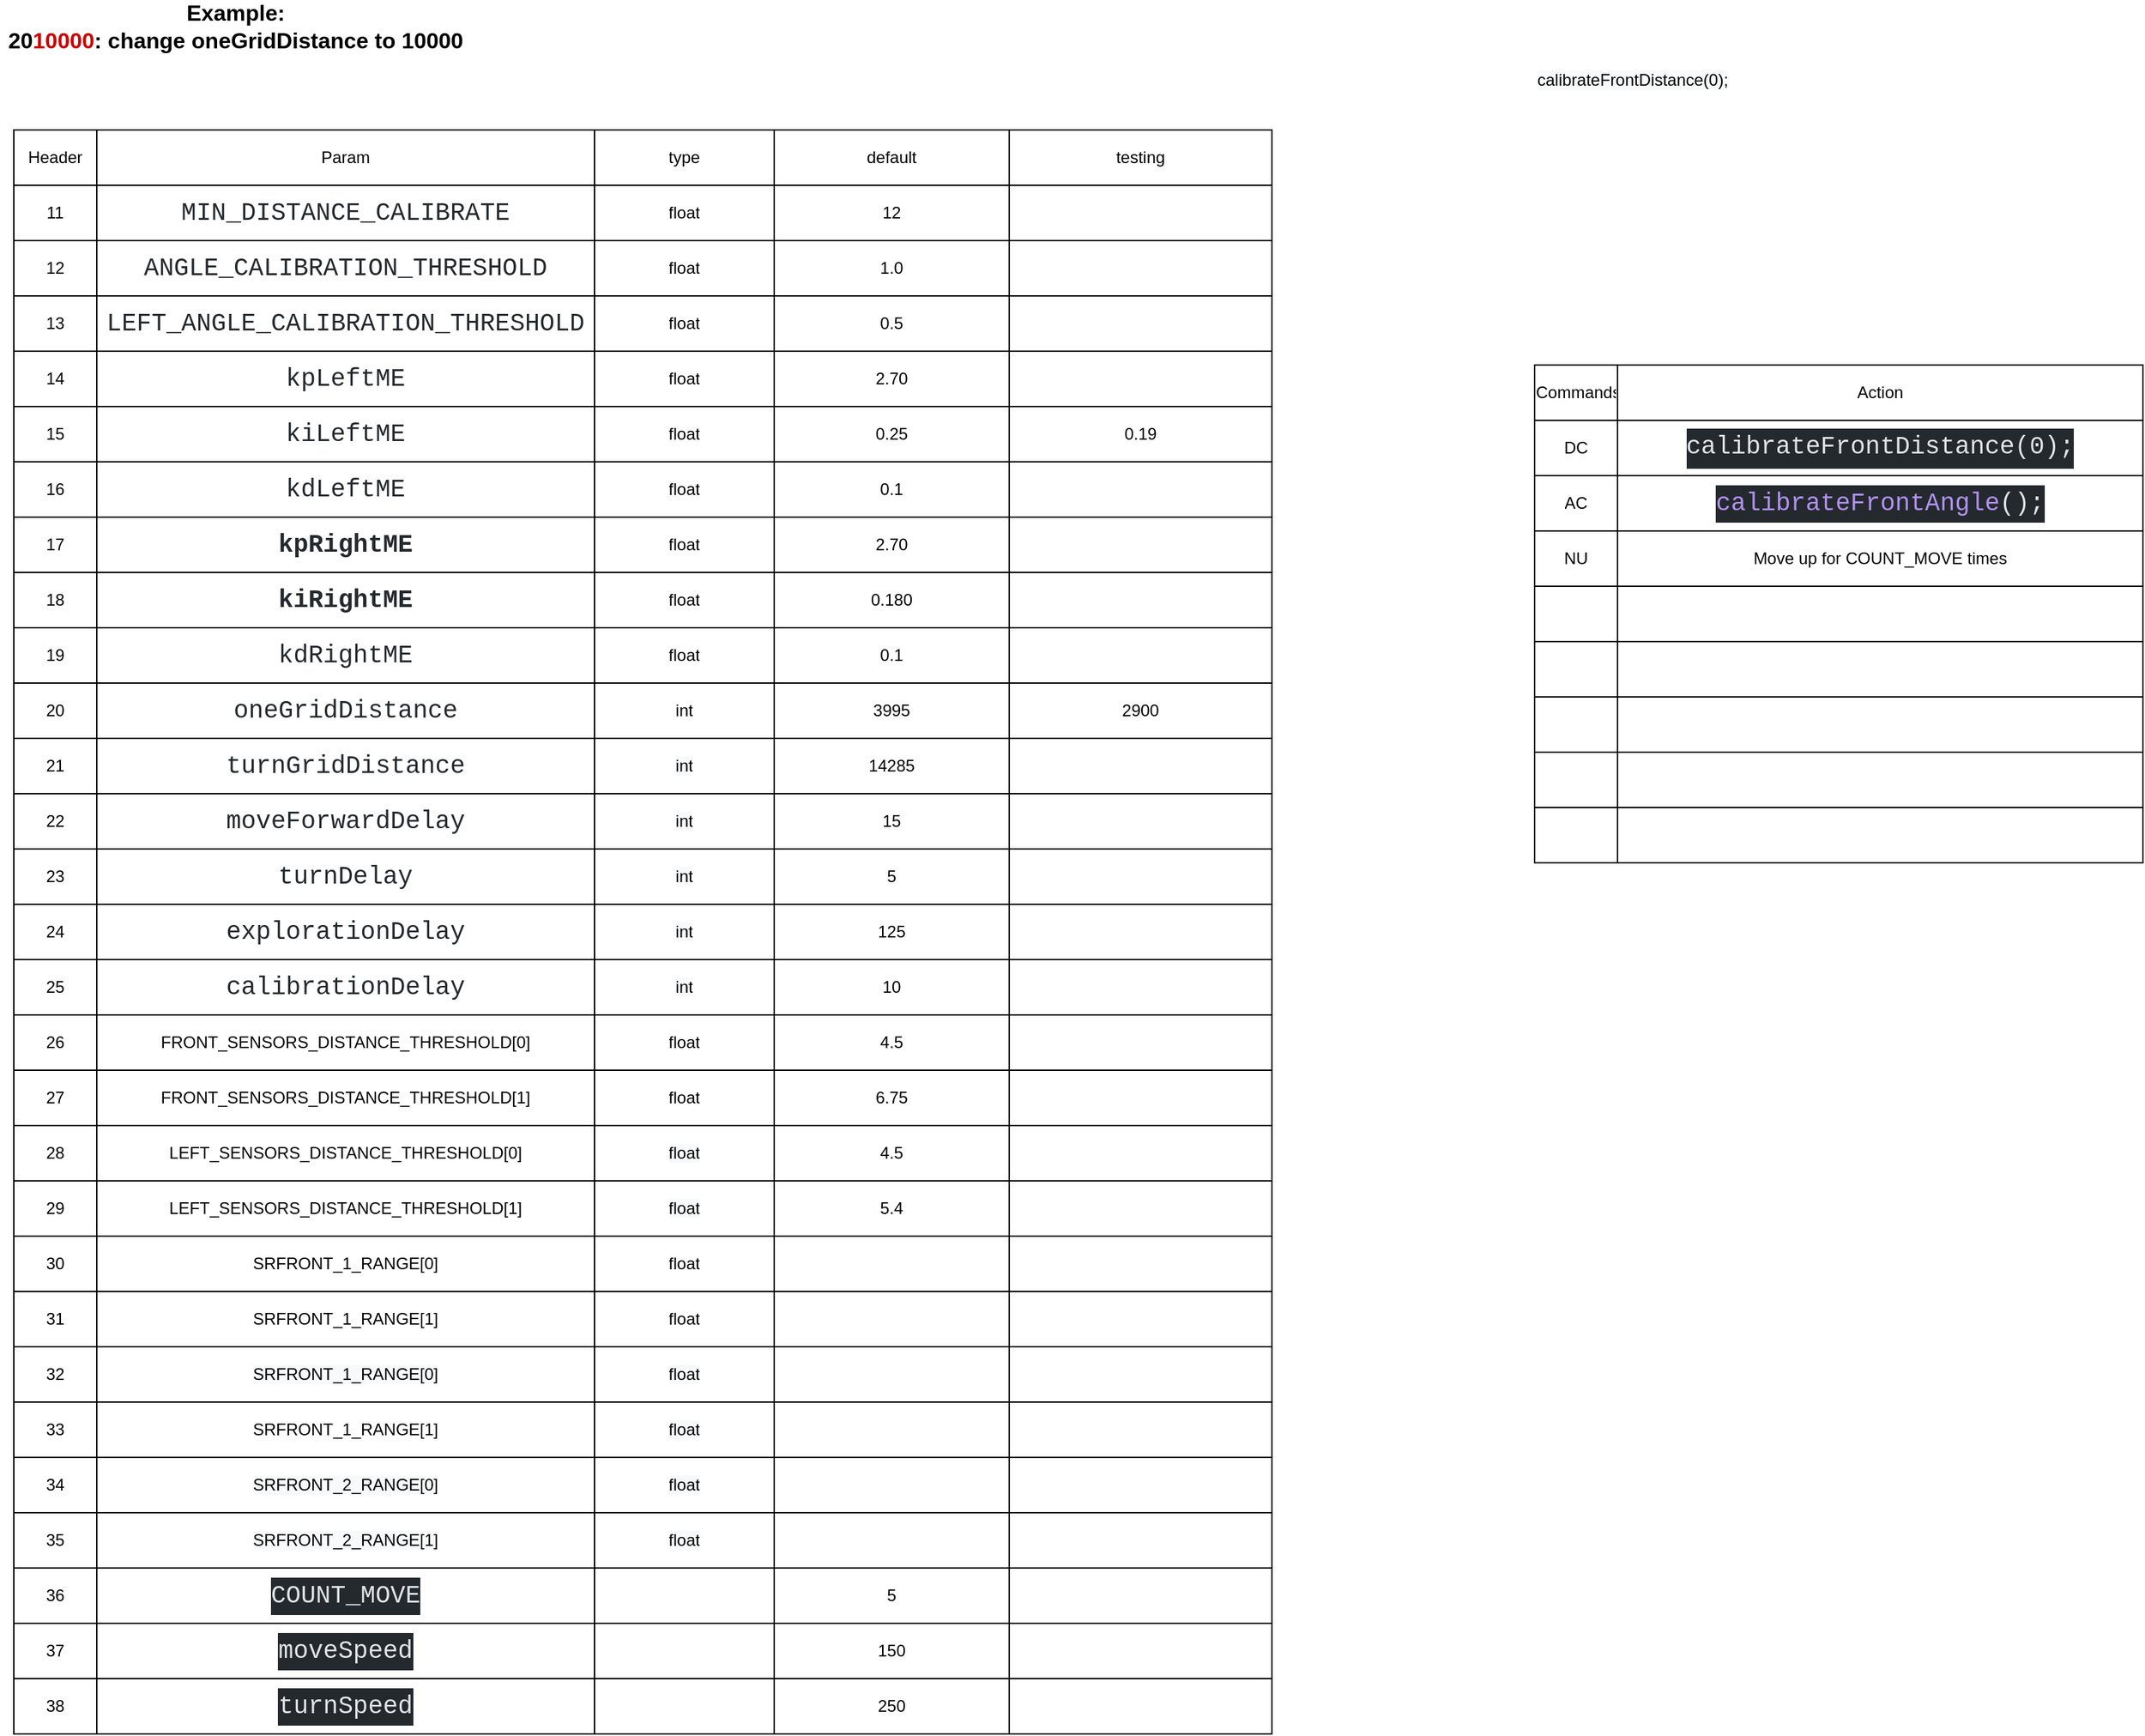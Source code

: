 <mxfile version="13.7.9" type="device"><diagram id="jrlhUXA3IDoA3pQPal_h" name="Page-1"><mxGraphModel dx="967" dy="2031" grid="1" gridSize="10" guides="1" tooltips="1" connect="1" arrows="1" fold="1" page="1" pageScale="1" pageWidth="827" pageHeight="1169" math="0" shadow="0"><root><mxCell id="0"/><mxCell id="1" parent="0"/><mxCell id="1SzqsD9zWeWkmGQht9N4-1" value="" style="shape=table;html=1;whiteSpace=wrap;startSize=0;container=1;collapsible=0;childLayout=tableLayout;" parent="1" vertex="1"><mxGeometry x="160" y="-40" width="910" height="1160" as="geometry"/></mxCell><mxCell id="1SzqsD9zWeWkmGQht9N4-2" value="" style="shape=partialRectangle;html=1;whiteSpace=wrap;collapsible=0;dropTarget=0;pointerEvents=0;fillColor=none;top=0;left=0;bottom=0;right=0;points=[[0,0.5],[1,0.5]];portConstraint=eastwest;" parent="1SzqsD9zWeWkmGQht9N4-1" vertex="1"><mxGeometry width="910" height="40" as="geometry"/></mxCell><mxCell id="1SzqsD9zWeWkmGQht9N4-81" value="Header" style="shape=partialRectangle;html=1;whiteSpace=wrap;connectable=0;overflow=hidden;fillColor=none;top=0;left=0;bottom=0;right=0;" parent="1SzqsD9zWeWkmGQht9N4-2" vertex="1"><mxGeometry width="60" height="40" as="geometry"/></mxCell><mxCell id="1SzqsD9zWeWkmGQht9N4-62" value="Param" style="shape=partialRectangle;html=1;whiteSpace=wrap;connectable=0;overflow=hidden;fillColor=none;top=0;left=0;bottom=0;right=0;" parent="1SzqsD9zWeWkmGQht9N4-2" vertex="1"><mxGeometry x="60" width="360" height="40" as="geometry"/></mxCell><mxCell id="1SzqsD9zWeWkmGQht9N4-3" value="type" style="shape=partialRectangle;html=1;whiteSpace=wrap;connectable=0;overflow=hidden;fillColor=none;top=0;left=0;bottom=0;right=0;" parent="1SzqsD9zWeWkmGQht9N4-2" vertex="1"><mxGeometry x="420" width="130" height="40" as="geometry"/></mxCell><mxCell id="1SzqsD9zWeWkmGQht9N4-4" value="default" style="shape=partialRectangle;html=1;whiteSpace=wrap;connectable=0;overflow=hidden;fillColor=none;top=0;left=0;bottom=0;right=0;" parent="1SzqsD9zWeWkmGQht9N4-2" vertex="1"><mxGeometry x="550" width="170" height="40" as="geometry"/></mxCell><mxCell id="sPFhm16Hp8OGoOeq6WOA-35" value="testing" style="shape=partialRectangle;html=1;whiteSpace=wrap;connectable=0;overflow=hidden;fillColor=none;top=0;left=0;bottom=0;right=0;" parent="1SzqsD9zWeWkmGQht9N4-2" vertex="1"><mxGeometry x="720" width="190" height="40" as="geometry"/></mxCell><mxCell id="1SzqsD9zWeWkmGQht9N4-5" value="" style="shape=partialRectangle;html=1;whiteSpace=wrap;collapsible=0;dropTarget=0;pointerEvents=0;fillColor=none;top=0;left=0;bottom=0;right=0;points=[[0,0.5],[1,0.5]];portConstraint=eastwest;" parent="1SzqsD9zWeWkmGQht9N4-1" vertex="1"><mxGeometry y="40" width="910" height="40" as="geometry"/></mxCell><mxCell id="1SzqsD9zWeWkmGQht9N4-82" value="11" style="shape=partialRectangle;html=1;whiteSpace=wrap;connectable=0;overflow=hidden;fillColor=none;top=0;left=0;bottom=0;right=0;" parent="1SzqsD9zWeWkmGQht9N4-5" vertex="1"><mxGeometry width="60" height="40" as="geometry"/></mxCell><mxCell id="1SzqsD9zWeWkmGQht9N4-63" value="&lt;div style=&quot;color: rgb(36 , 41 , 46) ; background-color: rgb(255 , 255 , 255) ; font-family: &amp;#34;menlo&amp;#34; , &amp;#34;monaco&amp;#34; , &amp;#34;courier new&amp;#34; , monospace ; font-size: 18px ; line-height: 27px&quot;&gt;MIN_DISTANCE_CALIBRATE&lt;/div&gt;" style="shape=partialRectangle;html=1;whiteSpace=wrap;connectable=0;overflow=hidden;fillColor=none;top=0;left=0;bottom=0;right=0;" parent="1SzqsD9zWeWkmGQht9N4-5" vertex="1"><mxGeometry x="60" width="360" height="40" as="geometry"/></mxCell><mxCell id="1SzqsD9zWeWkmGQht9N4-6" value="float" style="shape=partialRectangle;html=1;whiteSpace=wrap;connectable=0;overflow=hidden;fillColor=none;top=0;left=0;bottom=0;right=0;" parent="1SzqsD9zWeWkmGQht9N4-5" vertex="1"><mxGeometry x="420" width="130" height="40" as="geometry"/></mxCell><mxCell id="1SzqsD9zWeWkmGQht9N4-7" value="12" style="shape=partialRectangle;html=1;whiteSpace=wrap;connectable=0;overflow=hidden;fillColor=none;top=0;left=0;bottom=0;right=0;" parent="1SzqsD9zWeWkmGQht9N4-5" vertex="1"><mxGeometry x="550" width="170" height="40" as="geometry"/></mxCell><mxCell id="sPFhm16Hp8OGoOeq6WOA-36" style="shape=partialRectangle;html=1;whiteSpace=wrap;connectable=0;overflow=hidden;fillColor=none;top=0;left=0;bottom=0;right=0;" parent="1SzqsD9zWeWkmGQht9N4-5" vertex="1"><mxGeometry x="720" width="190" height="40" as="geometry"/></mxCell><mxCell id="1SzqsD9zWeWkmGQht9N4-8" value="" style="shape=partialRectangle;html=1;whiteSpace=wrap;collapsible=0;dropTarget=0;pointerEvents=0;fillColor=none;top=0;left=0;bottom=0;right=0;points=[[0,0.5],[1,0.5]];portConstraint=eastwest;" parent="1SzqsD9zWeWkmGQht9N4-1" vertex="1"><mxGeometry y="80" width="910" height="40" as="geometry"/></mxCell><mxCell id="1SzqsD9zWeWkmGQht9N4-83" value="12" style="shape=partialRectangle;html=1;whiteSpace=wrap;connectable=0;overflow=hidden;fillColor=none;top=0;left=0;bottom=0;right=0;" parent="1SzqsD9zWeWkmGQht9N4-8" vertex="1"><mxGeometry width="60" height="40" as="geometry"/></mxCell><mxCell id="1SzqsD9zWeWkmGQht9N4-64" value="&lt;div style=&quot;color: rgb(36 , 41 , 46) ; background-color: rgb(255 , 255 , 255) ; font-family: &amp;#34;menlo&amp;#34; , &amp;#34;monaco&amp;#34; , &amp;#34;courier new&amp;#34; , monospace ; font-size: 18px ; line-height: 27px&quot;&gt;&lt;span id=&quot;docs-internal-guid-16ec35b3-7fff-29a5-396d-ae1813f7b821&quot;&gt;&lt;span style=&quot;font-size: 13.5pt ; font-family: &amp;#34;courier new&amp;#34; ; background-color: transparent ; vertical-align: baseline&quot;&gt;ANGLE_CALIBRATION_THRESHOLD&lt;/span&gt;&lt;/span&gt;&lt;br&gt;&lt;/div&gt;" style="shape=partialRectangle;html=1;whiteSpace=wrap;connectable=0;overflow=hidden;fillColor=none;top=0;left=0;bottom=0;right=0;" parent="1SzqsD9zWeWkmGQht9N4-8" vertex="1"><mxGeometry x="60" width="360" height="40" as="geometry"/></mxCell><mxCell id="1SzqsD9zWeWkmGQht9N4-9" value="&lt;span&gt;float&lt;/span&gt;" style="shape=partialRectangle;html=1;whiteSpace=wrap;connectable=0;overflow=hidden;fillColor=none;top=0;left=0;bottom=0;right=0;" parent="1SzqsD9zWeWkmGQht9N4-8" vertex="1"><mxGeometry x="420" width="130" height="40" as="geometry"/></mxCell><mxCell id="1SzqsD9zWeWkmGQht9N4-10" value="1.0" style="shape=partialRectangle;html=1;whiteSpace=wrap;connectable=0;overflow=hidden;fillColor=none;top=0;left=0;bottom=0;right=0;" parent="1SzqsD9zWeWkmGQht9N4-8" vertex="1"><mxGeometry x="550" width="170" height="40" as="geometry"/></mxCell><mxCell id="sPFhm16Hp8OGoOeq6WOA-37" style="shape=partialRectangle;html=1;whiteSpace=wrap;connectable=0;overflow=hidden;fillColor=none;top=0;left=0;bottom=0;right=0;" parent="1SzqsD9zWeWkmGQht9N4-8" vertex="1"><mxGeometry x="720" width="190" height="40" as="geometry"/></mxCell><mxCell id="1SzqsD9zWeWkmGQht9N4-14" value="" style="shape=partialRectangle;html=1;whiteSpace=wrap;collapsible=0;dropTarget=0;pointerEvents=0;fillColor=none;top=0;left=0;bottom=0;right=0;points=[[0,0.5],[1,0.5]];portConstraint=eastwest;" parent="1SzqsD9zWeWkmGQht9N4-1" vertex="1"><mxGeometry y="120" width="910" height="40" as="geometry"/></mxCell><mxCell id="1SzqsD9zWeWkmGQht9N4-84" value="13" style="shape=partialRectangle;html=1;whiteSpace=wrap;connectable=0;overflow=hidden;fillColor=none;top=0;left=0;bottom=0;right=0;" parent="1SzqsD9zWeWkmGQht9N4-14" vertex="1"><mxGeometry width="60" height="40" as="geometry"/></mxCell><mxCell id="1SzqsD9zWeWkmGQht9N4-65" value="&lt;div style=&quot;color: rgb(36 , 41 , 46) ; background-color: rgb(255 , 255 , 255) ; font-family: &amp;#34;menlo&amp;#34; , &amp;#34;monaco&amp;#34; , &amp;#34;courier new&amp;#34; , monospace ; font-size: 18px ; line-height: 27px&quot;&gt;&lt;span id=&quot;docs-internal-guid-85bd6dff-7fff-366f-9704-7398772a6f54&quot;&gt;&lt;span style=&quot;font-size: 13.5pt ; font-family: &amp;#34;courier new&amp;#34; ; background-color: transparent ; vertical-align: baseline&quot;&gt;LEFT_ANGLE_CALIBRATION_THRESHOLD&lt;/span&gt;&lt;/span&gt;&lt;br&gt;&lt;/div&gt;" style="shape=partialRectangle;html=1;whiteSpace=wrap;connectable=0;overflow=hidden;fillColor=none;top=0;left=0;bottom=0;right=0;" parent="1SzqsD9zWeWkmGQht9N4-14" vertex="1"><mxGeometry x="60" width="360" height="40" as="geometry"/></mxCell><mxCell id="1SzqsD9zWeWkmGQht9N4-15" value="&lt;span&gt;float&lt;/span&gt;" style="shape=partialRectangle;html=1;whiteSpace=wrap;connectable=0;overflow=hidden;fillColor=none;top=0;left=0;bottom=0;right=0;" parent="1SzqsD9zWeWkmGQht9N4-14" vertex="1"><mxGeometry x="420" width="130" height="40" as="geometry"/></mxCell><mxCell id="1SzqsD9zWeWkmGQht9N4-16" value="0.5" style="shape=partialRectangle;html=1;whiteSpace=wrap;connectable=0;overflow=hidden;fillColor=none;top=0;left=0;bottom=0;right=0;" parent="1SzqsD9zWeWkmGQht9N4-14" vertex="1"><mxGeometry x="550" width="170" height="40" as="geometry"/></mxCell><mxCell id="sPFhm16Hp8OGoOeq6WOA-38" style="shape=partialRectangle;html=1;whiteSpace=wrap;connectable=0;overflow=hidden;fillColor=none;top=0;left=0;bottom=0;right=0;" parent="1SzqsD9zWeWkmGQht9N4-14" vertex="1"><mxGeometry x="720" width="190" height="40" as="geometry"/></mxCell><mxCell id="1SzqsD9zWeWkmGQht9N4-17" value="" style="shape=partialRectangle;html=1;whiteSpace=wrap;collapsible=0;dropTarget=0;pointerEvents=0;fillColor=none;top=0;left=0;bottom=0;right=0;points=[[0,0.5],[1,0.5]];portConstraint=eastwest;" parent="1SzqsD9zWeWkmGQht9N4-1" vertex="1"><mxGeometry y="160" width="910" height="40" as="geometry"/></mxCell><mxCell id="1SzqsD9zWeWkmGQht9N4-85" value="14" style="shape=partialRectangle;html=1;whiteSpace=wrap;connectable=0;overflow=hidden;fillColor=none;top=0;left=0;bottom=0;right=0;" parent="1SzqsD9zWeWkmGQht9N4-17" vertex="1"><mxGeometry width="60" height="40" as="geometry"/></mxCell><mxCell id="1SzqsD9zWeWkmGQht9N4-66" value="&lt;div style=&quot;color: rgb(36 , 41 , 46) ; background-color: rgb(255 , 255 , 255) ; font-family: &amp;#34;menlo&amp;#34; , &amp;#34;monaco&amp;#34; , &amp;#34;courier new&amp;#34; , monospace ; font-size: 18px ; line-height: 27px&quot;&gt;kpLeftME&lt;/div&gt;" style="shape=partialRectangle;html=1;whiteSpace=wrap;connectable=0;overflow=hidden;fillColor=none;top=0;left=0;bottom=0;right=0;" parent="1SzqsD9zWeWkmGQht9N4-17" vertex="1"><mxGeometry x="60" width="360" height="40" as="geometry"/></mxCell><mxCell id="1SzqsD9zWeWkmGQht9N4-18" value="&lt;span&gt;float&lt;/span&gt;" style="shape=partialRectangle;html=1;whiteSpace=wrap;connectable=0;overflow=hidden;fillColor=none;top=0;left=0;bottom=0;right=0;" parent="1SzqsD9zWeWkmGQht9N4-17" vertex="1"><mxGeometry x="420" width="130" height="40" as="geometry"/></mxCell><mxCell id="1SzqsD9zWeWkmGQht9N4-19" value="2.70" style="shape=partialRectangle;html=1;whiteSpace=wrap;connectable=0;overflow=hidden;fillColor=none;top=0;left=0;bottom=0;right=0;" parent="1SzqsD9zWeWkmGQht9N4-17" vertex="1"><mxGeometry x="550" width="170" height="40" as="geometry"/></mxCell><mxCell id="sPFhm16Hp8OGoOeq6WOA-39" value="" style="shape=partialRectangle;html=1;whiteSpace=wrap;connectable=0;overflow=hidden;fillColor=none;top=0;left=0;bottom=0;right=0;" parent="1SzqsD9zWeWkmGQht9N4-17" vertex="1"><mxGeometry x="720" width="190" height="40" as="geometry"/></mxCell><mxCell id="1SzqsD9zWeWkmGQht9N4-20" value="" style="shape=partialRectangle;html=1;whiteSpace=wrap;collapsible=0;dropTarget=0;pointerEvents=0;fillColor=none;top=0;left=0;bottom=0;right=0;points=[[0,0.5],[1,0.5]];portConstraint=eastwest;" parent="1SzqsD9zWeWkmGQht9N4-1" vertex="1"><mxGeometry y="200" width="910" height="40" as="geometry"/></mxCell><mxCell id="1SzqsD9zWeWkmGQht9N4-86" value="15" style="shape=partialRectangle;html=1;whiteSpace=wrap;connectable=0;overflow=hidden;fillColor=none;top=0;left=0;bottom=0;right=0;" parent="1SzqsD9zWeWkmGQht9N4-20" vertex="1"><mxGeometry width="60" height="40" as="geometry"/></mxCell><mxCell id="1SzqsD9zWeWkmGQht9N4-67" value="&lt;div style=&quot;color: rgb(36 , 41 , 46) ; background-color: rgb(255 , 255 , 255) ; font-family: &amp;#34;menlo&amp;#34; , &amp;#34;monaco&amp;#34; , &amp;#34;courier new&amp;#34; , monospace ; font-size: 18px ; line-height: 27px&quot;&gt;kiLeftME&lt;/div&gt;" style="shape=partialRectangle;html=1;whiteSpace=wrap;connectable=0;overflow=hidden;fillColor=none;top=0;left=0;bottom=0;right=0;" parent="1SzqsD9zWeWkmGQht9N4-20" vertex="1"><mxGeometry x="60" width="360" height="40" as="geometry"/></mxCell><mxCell id="1SzqsD9zWeWkmGQht9N4-21" value="&lt;span&gt;float&lt;/span&gt;" style="shape=partialRectangle;html=1;whiteSpace=wrap;connectable=0;overflow=hidden;fillColor=none;top=0;left=0;bottom=0;right=0;" parent="1SzqsD9zWeWkmGQht9N4-20" vertex="1"><mxGeometry x="420" width="130" height="40" as="geometry"/></mxCell><mxCell id="1SzqsD9zWeWkmGQht9N4-22" value="0.25" style="shape=partialRectangle;html=1;whiteSpace=wrap;connectable=0;overflow=hidden;fillColor=none;top=0;left=0;bottom=0;right=0;" parent="1SzqsD9zWeWkmGQht9N4-20" vertex="1"><mxGeometry x="550" width="170" height="40" as="geometry"/></mxCell><mxCell id="sPFhm16Hp8OGoOeq6WOA-40" value="0.19" style="shape=partialRectangle;html=1;whiteSpace=wrap;connectable=0;overflow=hidden;fillColor=none;top=0;left=0;bottom=0;right=0;" parent="1SzqsD9zWeWkmGQht9N4-20" vertex="1"><mxGeometry x="720" width="190" height="40" as="geometry"/></mxCell><mxCell id="1SzqsD9zWeWkmGQht9N4-23" value="" style="shape=partialRectangle;html=1;whiteSpace=wrap;collapsible=0;dropTarget=0;pointerEvents=0;fillColor=none;top=0;left=0;bottom=0;right=0;points=[[0,0.5],[1,0.5]];portConstraint=eastwest;" parent="1SzqsD9zWeWkmGQht9N4-1" vertex="1"><mxGeometry y="240" width="910" height="40" as="geometry"/></mxCell><mxCell id="1SzqsD9zWeWkmGQht9N4-87" value="16" style="shape=partialRectangle;html=1;whiteSpace=wrap;connectable=0;overflow=hidden;fillColor=none;top=0;left=0;bottom=0;right=0;" parent="1SzqsD9zWeWkmGQht9N4-23" vertex="1"><mxGeometry width="60" height="40" as="geometry"/></mxCell><mxCell id="1SzqsD9zWeWkmGQht9N4-68" value="&lt;div style=&quot;color: rgb(36 , 41 , 46) ; background-color: rgb(255 , 255 , 255) ; font-family: &amp;#34;menlo&amp;#34; , &amp;#34;monaco&amp;#34; , &amp;#34;courier new&amp;#34; , monospace ; font-size: 18px ; line-height: 27px&quot;&gt;kdLeftME&lt;/div&gt;" style="shape=partialRectangle;html=1;whiteSpace=wrap;connectable=0;overflow=hidden;fillColor=none;top=0;left=0;bottom=0;right=0;" parent="1SzqsD9zWeWkmGQht9N4-23" vertex="1"><mxGeometry x="60" width="360" height="40" as="geometry"/></mxCell><mxCell id="1SzqsD9zWeWkmGQht9N4-24" value="&lt;span&gt;float&lt;/span&gt;" style="shape=partialRectangle;html=1;whiteSpace=wrap;connectable=0;overflow=hidden;fillColor=none;top=0;left=0;bottom=0;right=0;" parent="1SzqsD9zWeWkmGQht9N4-23" vertex="1"><mxGeometry x="420" width="130" height="40" as="geometry"/></mxCell><mxCell id="1SzqsD9zWeWkmGQht9N4-25" value="0.1" style="shape=partialRectangle;html=1;whiteSpace=wrap;connectable=0;overflow=hidden;fillColor=none;top=0;left=0;bottom=0;right=0;" parent="1SzqsD9zWeWkmGQht9N4-23" vertex="1"><mxGeometry x="550" width="170" height="40" as="geometry"/></mxCell><mxCell id="sPFhm16Hp8OGoOeq6WOA-41" style="shape=partialRectangle;html=1;whiteSpace=wrap;connectable=0;overflow=hidden;fillColor=none;top=0;left=0;bottom=0;right=0;" parent="1SzqsD9zWeWkmGQht9N4-23" vertex="1"><mxGeometry x="720" width="190" height="40" as="geometry"/></mxCell><mxCell id="1SzqsD9zWeWkmGQht9N4-26" value="" style="shape=partialRectangle;html=1;whiteSpace=wrap;collapsible=0;dropTarget=0;pointerEvents=0;fillColor=none;top=0;left=0;bottom=0;right=0;points=[[0,0.5],[1,0.5]];portConstraint=eastwest;" parent="1SzqsD9zWeWkmGQht9N4-1" vertex="1"><mxGeometry y="280" width="910" height="40" as="geometry"/></mxCell><mxCell id="1SzqsD9zWeWkmGQht9N4-88" value="17" style="shape=partialRectangle;html=1;whiteSpace=wrap;connectable=0;overflow=hidden;fillColor=none;top=0;left=0;bottom=0;right=0;" parent="1SzqsD9zWeWkmGQht9N4-26" vertex="1"><mxGeometry width="60" height="40" as="geometry"/></mxCell><mxCell id="1SzqsD9zWeWkmGQht9N4-69" value="&lt;div style=&quot;color: rgb(36 , 41 , 46) ; background-color: rgb(255 , 255 , 255) ; font-family: &amp;#34;menlo&amp;#34; , &amp;#34;monaco&amp;#34; , &amp;#34;courier new&amp;#34; , monospace ; font-size: 18px ; line-height: 27px&quot;&gt;&lt;b&gt;kpRightME&lt;/b&gt;&lt;/div&gt;" style="shape=partialRectangle;html=1;whiteSpace=wrap;connectable=0;overflow=hidden;fillColor=none;top=0;left=0;bottom=0;right=0;" parent="1SzqsD9zWeWkmGQht9N4-26" vertex="1"><mxGeometry x="60" width="360" height="40" as="geometry"/></mxCell><mxCell id="1SzqsD9zWeWkmGQht9N4-27" value="&lt;span&gt;float&lt;/span&gt;" style="shape=partialRectangle;html=1;whiteSpace=wrap;connectable=0;overflow=hidden;fillColor=none;top=0;left=0;bottom=0;right=0;" parent="1SzqsD9zWeWkmGQht9N4-26" vertex="1"><mxGeometry x="420" width="130" height="40" as="geometry"/></mxCell><mxCell id="1SzqsD9zWeWkmGQht9N4-28" value="2.70" style="shape=partialRectangle;html=1;whiteSpace=wrap;connectable=0;overflow=hidden;fillColor=none;top=0;left=0;bottom=0;right=0;" parent="1SzqsD9zWeWkmGQht9N4-26" vertex="1"><mxGeometry x="550" width="170" height="40" as="geometry"/></mxCell><mxCell id="sPFhm16Hp8OGoOeq6WOA-42" value="" style="shape=partialRectangle;html=1;whiteSpace=wrap;connectable=0;overflow=hidden;fillColor=none;top=0;left=0;bottom=0;right=0;" parent="1SzqsD9zWeWkmGQht9N4-26" vertex="1"><mxGeometry x="720" width="190" height="40" as="geometry"/></mxCell><mxCell id="1SzqsD9zWeWkmGQht9N4-29" value="" style="shape=partialRectangle;html=1;whiteSpace=wrap;collapsible=0;dropTarget=0;pointerEvents=0;fillColor=none;top=0;left=0;bottom=0;right=0;points=[[0,0.5],[1,0.5]];portConstraint=eastwest;" parent="1SzqsD9zWeWkmGQht9N4-1" vertex="1"><mxGeometry y="320" width="910" height="40" as="geometry"/></mxCell><mxCell id="1SzqsD9zWeWkmGQht9N4-89" value="18" style="shape=partialRectangle;html=1;whiteSpace=wrap;connectable=0;overflow=hidden;fillColor=none;top=0;left=0;bottom=0;right=0;" parent="1SzqsD9zWeWkmGQht9N4-29" vertex="1"><mxGeometry width="60" height="40" as="geometry"/></mxCell><mxCell id="1SzqsD9zWeWkmGQht9N4-70" value="&lt;div style=&quot;color: rgb(36 , 41 , 46) ; background-color: rgb(255 , 255 , 255) ; font-family: &amp;#34;menlo&amp;#34; , &amp;#34;monaco&amp;#34; , &amp;#34;courier new&amp;#34; , monospace ; font-size: 18px ; line-height: 27px&quot;&gt;&lt;b&gt;kiRightME&lt;/b&gt;&lt;/div&gt;" style="shape=partialRectangle;html=1;whiteSpace=wrap;connectable=0;overflow=hidden;fillColor=none;top=0;left=0;bottom=0;right=0;" parent="1SzqsD9zWeWkmGQht9N4-29" vertex="1"><mxGeometry x="60" width="360" height="40" as="geometry"/></mxCell><mxCell id="1SzqsD9zWeWkmGQht9N4-30" value="&lt;span&gt;float&lt;/span&gt;" style="shape=partialRectangle;html=1;whiteSpace=wrap;connectable=0;overflow=hidden;fillColor=none;top=0;left=0;bottom=0;right=0;" parent="1SzqsD9zWeWkmGQht9N4-29" vertex="1"><mxGeometry x="420" width="130" height="40" as="geometry"/></mxCell><mxCell id="1SzqsD9zWeWkmGQht9N4-31" value="0.180" style="shape=partialRectangle;html=1;whiteSpace=wrap;connectable=0;overflow=hidden;fillColor=none;top=0;left=0;bottom=0;right=0;" parent="1SzqsD9zWeWkmGQht9N4-29" vertex="1"><mxGeometry x="550" width="170" height="40" as="geometry"/></mxCell><mxCell id="sPFhm16Hp8OGoOeq6WOA-43" value="" style="shape=partialRectangle;html=1;whiteSpace=wrap;connectable=0;overflow=hidden;fillColor=none;top=0;left=0;bottom=0;right=0;" parent="1SzqsD9zWeWkmGQht9N4-29" vertex="1"><mxGeometry x="720" width="190" height="40" as="geometry"/></mxCell><mxCell id="1SzqsD9zWeWkmGQht9N4-32" value="" style="shape=partialRectangle;html=1;whiteSpace=wrap;collapsible=0;dropTarget=0;pointerEvents=0;fillColor=none;top=0;left=0;bottom=0;right=0;points=[[0,0.5],[1,0.5]];portConstraint=eastwest;" parent="1SzqsD9zWeWkmGQht9N4-1" vertex="1"><mxGeometry y="360" width="910" height="40" as="geometry"/></mxCell><mxCell id="1SzqsD9zWeWkmGQht9N4-90" value="19" style="shape=partialRectangle;html=1;whiteSpace=wrap;connectable=0;overflow=hidden;fillColor=none;top=0;left=0;bottom=0;right=0;" parent="1SzqsD9zWeWkmGQht9N4-32" vertex="1"><mxGeometry width="60" height="40" as="geometry"/></mxCell><mxCell id="1SzqsD9zWeWkmGQht9N4-71" value="&lt;div style=&quot;color: rgb(36 , 41 , 46) ; background-color: rgb(255 , 255 , 255) ; font-family: &amp;#34;menlo&amp;#34; , &amp;#34;monaco&amp;#34; , &amp;#34;courier new&amp;#34; , monospace ; font-size: 18px ; line-height: 27px&quot;&gt;kdRightME&lt;/div&gt;" style="shape=partialRectangle;html=1;whiteSpace=wrap;connectable=0;overflow=hidden;fillColor=none;top=0;left=0;bottom=0;right=0;" parent="1SzqsD9zWeWkmGQht9N4-32" vertex="1"><mxGeometry x="60" width="360" height="40" as="geometry"/></mxCell><mxCell id="1SzqsD9zWeWkmGQht9N4-33" value="&lt;span&gt;float&lt;/span&gt;" style="shape=partialRectangle;html=1;whiteSpace=wrap;connectable=0;overflow=hidden;fillColor=none;top=0;left=0;bottom=0;right=0;" parent="1SzqsD9zWeWkmGQht9N4-32" vertex="1"><mxGeometry x="420" width="130" height="40" as="geometry"/></mxCell><mxCell id="1SzqsD9zWeWkmGQht9N4-34" value="0.1" style="shape=partialRectangle;html=1;whiteSpace=wrap;connectable=0;overflow=hidden;fillColor=none;top=0;left=0;bottom=0;right=0;" parent="1SzqsD9zWeWkmGQht9N4-32" vertex="1"><mxGeometry x="550" width="170" height="40" as="geometry"/></mxCell><mxCell id="sPFhm16Hp8OGoOeq6WOA-44" value="" style="shape=partialRectangle;html=1;whiteSpace=wrap;connectable=0;overflow=hidden;fillColor=none;top=0;left=0;bottom=0;right=0;" parent="1SzqsD9zWeWkmGQht9N4-32" vertex="1"><mxGeometry x="720" width="190" height="40" as="geometry"/></mxCell><mxCell id="1SzqsD9zWeWkmGQht9N4-35" value="" style="shape=partialRectangle;html=1;whiteSpace=wrap;collapsible=0;dropTarget=0;pointerEvents=0;fillColor=none;top=0;left=0;bottom=0;right=0;points=[[0,0.5],[1,0.5]];portConstraint=eastwest;" parent="1SzqsD9zWeWkmGQht9N4-1" vertex="1"><mxGeometry y="400" width="910" height="40" as="geometry"/></mxCell><mxCell id="1SzqsD9zWeWkmGQht9N4-91" value="20" style="shape=partialRectangle;html=1;whiteSpace=wrap;connectable=0;overflow=hidden;fillColor=none;top=0;left=0;bottom=0;right=0;" parent="1SzqsD9zWeWkmGQht9N4-35" vertex="1"><mxGeometry width="60" height="40" as="geometry"/></mxCell><mxCell id="1SzqsD9zWeWkmGQht9N4-72" value="&lt;meta charset=&quot;utf-8&quot;&gt;&lt;div style=&quot;color: rgb(36, 41, 46); background-color: rgb(255, 255, 255); font-family: menlo, monaco, &amp;quot;courier new&amp;quot;, monospace; font-weight: normal; font-size: 18px; line-height: 27px;&quot;&gt;&lt;div&gt;&lt;span style=&quot;color: #24292e&quot;&gt;oneGridDistance&lt;/span&gt;&lt;/div&gt;&lt;/div&gt;" style="shape=partialRectangle;html=1;whiteSpace=wrap;connectable=0;overflow=hidden;fillColor=none;top=0;left=0;bottom=0;right=0;" parent="1SzqsD9zWeWkmGQht9N4-35" vertex="1"><mxGeometry x="60" width="360" height="40" as="geometry"/></mxCell><mxCell id="1SzqsD9zWeWkmGQht9N4-36" value="int" style="shape=partialRectangle;html=1;whiteSpace=wrap;connectable=0;overflow=hidden;fillColor=none;top=0;left=0;bottom=0;right=0;" parent="1SzqsD9zWeWkmGQht9N4-35" vertex="1"><mxGeometry x="420" width="130" height="40" as="geometry"/></mxCell><mxCell id="1SzqsD9zWeWkmGQht9N4-37" value="3995" style="shape=partialRectangle;html=1;whiteSpace=wrap;connectable=0;overflow=hidden;fillColor=none;top=0;left=0;bottom=0;right=0;" parent="1SzqsD9zWeWkmGQht9N4-35" vertex="1"><mxGeometry x="550" width="170" height="40" as="geometry"/></mxCell><mxCell id="sPFhm16Hp8OGoOeq6WOA-45" value="2900" style="shape=partialRectangle;html=1;whiteSpace=wrap;connectable=0;overflow=hidden;fillColor=none;top=0;left=0;bottom=0;right=0;" parent="1SzqsD9zWeWkmGQht9N4-35" vertex="1"><mxGeometry x="720" width="190" height="40" as="geometry"/></mxCell><mxCell id="1SzqsD9zWeWkmGQht9N4-38" value="" style="shape=partialRectangle;html=1;whiteSpace=wrap;collapsible=0;dropTarget=0;pointerEvents=0;fillColor=none;top=0;left=0;bottom=0;right=0;points=[[0,0.5],[1,0.5]];portConstraint=eastwest;" parent="1SzqsD9zWeWkmGQht9N4-1" vertex="1"><mxGeometry y="440" width="910" height="40" as="geometry"/></mxCell><mxCell id="1SzqsD9zWeWkmGQht9N4-92" value="21" style="shape=partialRectangle;html=1;whiteSpace=wrap;connectable=0;overflow=hidden;fillColor=none;top=0;left=0;bottom=0;right=0;" parent="1SzqsD9zWeWkmGQht9N4-38" vertex="1"><mxGeometry width="60" height="40" as="geometry"/></mxCell><mxCell id="1SzqsD9zWeWkmGQht9N4-73" value="&lt;meta charset=&quot;utf-8&quot;&gt;&lt;div style=&quot;color: rgb(36, 41, 46); background-color: rgb(255, 255, 255); font-family: menlo, monaco, &amp;quot;courier new&amp;quot;, monospace; font-weight: normal; font-size: 18px; line-height: 27px;&quot;&gt;&lt;div&gt;&lt;span style=&quot;color: #24292e&quot;&gt;turnGridDistance&lt;/span&gt;&lt;/div&gt;&lt;/div&gt;" style="shape=partialRectangle;html=1;whiteSpace=wrap;connectable=0;overflow=hidden;fillColor=none;top=0;left=0;bottom=0;right=0;" parent="1SzqsD9zWeWkmGQht9N4-38" vertex="1"><mxGeometry x="60" width="360" height="40" as="geometry"/></mxCell><mxCell id="1SzqsD9zWeWkmGQht9N4-39" value="&lt;meta charset=&quot;utf-8&quot;&gt;&lt;span style=&quot;color: rgb(0, 0, 0); font-family: helvetica; font-size: 12px; font-style: normal; font-weight: 400; letter-spacing: normal; text-align: center; text-indent: 0px; text-transform: none; word-spacing: 0px; background-color: rgb(248, 249, 250); display: inline; float: none;&quot;&gt;int&lt;/span&gt;" style="shape=partialRectangle;html=1;whiteSpace=wrap;connectable=0;overflow=hidden;fillColor=none;top=0;left=0;bottom=0;right=0;" parent="1SzqsD9zWeWkmGQht9N4-38" vertex="1"><mxGeometry x="420" width="130" height="40" as="geometry"/></mxCell><mxCell id="1SzqsD9zWeWkmGQht9N4-40" value="14285" style="shape=partialRectangle;html=1;whiteSpace=wrap;connectable=0;overflow=hidden;fillColor=none;top=0;left=0;bottom=0;right=0;" parent="1SzqsD9zWeWkmGQht9N4-38" vertex="1"><mxGeometry x="550" width="170" height="40" as="geometry"/></mxCell><mxCell id="sPFhm16Hp8OGoOeq6WOA-46" value="" style="shape=partialRectangle;html=1;whiteSpace=wrap;connectable=0;overflow=hidden;fillColor=none;top=0;left=0;bottom=0;right=0;" parent="1SzqsD9zWeWkmGQht9N4-38" vertex="1"><mxGeometry x="720" width="190" height="40" as="geometry"/></mxCell><mxCell id="1SzqsD9zWeWkmGQht9N4-41" value="" style="shape=partialRectangle;html=1;whiteSpace=wrap;collapsible=0;dropTarget=0;pointerEvents=0;fillColor=none;top=0;left=0;bottom=0;right=0;points=[[0,0.5],[1,0.5]];portConstraint=eastwest;" parent="1SzqsD9zWeWkmGQht9N4-1" vertex="1"><mxGeometry y="480" width="910" height="40" as="geometry"/></mxCell><mxCell id="1SzqsD9zWeWkmGQht9N4-93" value="22" style="shape=partialRectangle;html=1;whiteSpace=wrap;connectable=0;overflow=hidden;fillColor=none;top=0;left=0;bottom=0;right=0;" parent="1SzqsD9zWeWkmGQht9N4-41" vertex="1"><mxGeometry width="60" height="40" as="geometry"/></mxCell><mxCell id="1SzqsD9zWeWkmGQht9N4-74" value="&lt;div style=&quot;color: rgb(36 , 41 , 46) ; background-color: rgb(255 , 255 , 255) ; font-family: &amp;#34;menlo&amp;#34; , &amp;#34;monaco&amp;#34; , &amp;#34;courier new&amp;#34; , monospace ; font-size: 18px ; line-height: 27px&quot;&gt;moveForwardDelay&lt;/div&gt;" style="shape=partialRectangle;html=1;whiteSpace=wrap;connectable=0;overflow=hidden;fillColor=none;top=0;left=0;bottom=0;right=0;" parent="1SzqsD9zWeWkmGQht9N4-41" vertex="1"><mxGeometry x="60" width="360" height="40" as="geometry"/></mxCell><mxCell id="1SzqsD9zWeWkmGQht9N4-42" value="&lt;meta charset=&quot;utf-8&quot;&gt;&lt;span style=&quot;color: rgb(0, 0, 0); font-family: helvetica; font-size: 12px; font-style: normal; font-weight: 400; letter-spacing: normal; text-align: center; text-indent: 0px; text-transform: none; word-spacing: 0px; background-color: rgb(248, 249, 250); display: inline; float: none;&quot;&gt;int&lt;/span&gt;" style="shape=partialRectangle;html=1;whiteSpace=wrap;connectable=0;overflow=hidden;fillColor=none;top=0;left=0;bottom=0;right=0;" parent="1SzqsD9zWeWkmGQht9N4-41" vertex="1"><mxGeometry x="420" width="130" height="40" as="geometry"/></mxCell><mxCell id="1SzqsD9zWeWkmGQht9N4-43" value="15" style="shape=partialRectangle;html=1;whiteSpace=wrap;connectable=0;overflow=hidden;fillColor=none;top=0;left=0;bottom=0;right=0;" parent="1SzqsD9zWeWkmGQht9N4-41" vertex="1"><mxGeometry x="550" width="170" height="40" as="geometry"/></mxCell><mxCell id="sPFhm16Hp8OGoOeq6WOA-47" value="" style="shape=partialRectangle;html=1;whiteSpace=wrap;connectable=0;overflow=hidden;fillColor=none;top=0;left=0;bottom=0;right=0;" parent="1SzqsD9zWeWkmGQht9N4-41" vertex="1"><mxGeometry x="720" width="190" height="40" as="geometry"/></mxCell><mxCell id="1SzqsD9zWeWkmGQht9N4-44" value="" style="shape=partialRectangle;html=1;whiteSpace=wrap;collapsible=0;dropTarget=0;pointerEvents=0;fillColor=none;top=0;left=0;bottom=0;right=0;points=[[0,0.5],[1,0.5]];portConstraint=eastwest;" parent="1SzqsD9zWeWkmGQht9N4-1" vertex="1"><mxGeometry y="520" width="910" height="40" as="geometry"/></mxCell><mxCell id="1SzqsD9zWeWkmGQht9N4-94" value="23" style="shape=partialRectangle;html=1;whiteSpace=wrap;connectable=0;overflow=hidden;fillColor=none;top=0;left=0;bottom=0;right=0;" parent="1SzqsD9zWeWkmGQht9N4-44" vertex="1"><mxGeometry width="60" height="40" as="geometry"/></mxCell><mxCell id="1SzqsD9zWeWkmGQht9N4-75" value="&lt;div style=&quot;color: rgb(36 , 41 , 46) ; background-color: rgb(255 , 255 , 255) ; font-family: &amp;#34;menlo&amp;#34; , &amp;#34;monaco&amp;#34; , &amp;#34;courier new&amp;#34; , monospace ; font-size: 18px ; line-height: 27px&quot;&gt;turnDelay&lt;/div&gt;" style="shape=partialRectangle;html=1;whiteSpace=wrap;connectable=0;overflow=hidden;fillColor=none;top=0;left=0;bottom=0;right=0;" parent="1SzqsD9zWeWkmGQht9N4-44" vertex="1"><mxGeometry x="60" width="360" height="40" as="geometry"/></mxCell><mxCell id="1SzqsD9zWeWkmGQht9N4-45" value="&lt;meta charset=&quot;utf-8&quot;&gt;&lt;span style=&quot;color: rgb(0, 0, 0); font-family: helvetica; font-size: 12px; font-style: normal; font-weight: 400; letter-spacing: normal; text-align: center; text-indent: 0px; text-transform: none; word-spacing: 0px; background-color: rgb(248, 249, 250); display: inline; float: none;&quot;&gt;int&lt;/span&gt;" style="shape=partialRectangle;html=1;whiteSpace=wrap;connectable=0;overflow=hidden;fillColor=none;top=0;left=0;bottom=0;right=0;" parent="1SzqsD9zWeWkmGQht9N4-44" vertex="1"><mxGeometry x="420" width="130" height="40" as="geometry"/></mxCell><mxCell id="1SzqsD9zWeWkmGQht9N4-46" value="5" style="shape=partialRectangle;html=1;whiteSpace=wrap;connectable=0;overflow=hidden;fillColor=none;top=0;left=0;bottom=0;right=0;" parent="1SzqsD9zWeWkmGQht9N4-44" vertex="1"><mxGeometry x="550" width="170" height="40" as="geometry"/></mxCell><mxCell id="sPFhm16Hp8OGoOeq6WOA-48" style="shape=partialRectangle;html=1;whiteSpace=wrap;connectable=0;overflow=hidden;fillColor=none;top=0;left=0;bottom=0;right=0;" parent="1SzqsD9zWeWkmGQht9N4-44" vertex="1"><mxGeometry x="720" width="190" height="40" as="geometry"/></mxCell><mxCell id="1SzqsD9zWeWkmGQht9N4-47" value="" style="shape=partialRectangle;html=1;whiteSpace=wrap;collapsible=0;dropTarget=0;pointerEvents=0;fillColor=none;top=0;left=0;bottom=0;right=0;points=[[0,0.5],[1,0.5]];portConstraint=eastwest;" parent="1SzqsD9zWeWkmGQht9N4-1" vertex="1"><mxGeometry y="560" width="910" height="40" as="geometry"/></mxCell><mxCell id="1SzqsD9zWeWkmGQht9N4-95" value="24" style="shape=partialRectangle;html=1;whiteSpace=wrap;connectable=0;overflow=hidden;fillColor=none;top=0;left=0;bottom=0;right=0;" parent="1SzqsD9zWeWkmGQht9N4-47" vertex="1"><mxGeometry width="60" height="40" as="geometry"/></mxCell><mxCell id="1SzqsD9zWeWkmGQht9N4-76" value="&lt;div style=&quot;color: rgb(36 , 41 , 46) ; background-color: rgb(255 , 255 , 255) ; font-family: &amp;#34;menlo&amp;#34; , &amp;#34;monaco&amp;#34; , &amp;#34;courier new&amp;#34; , monospace ; font-size: 18px ; line-height: 27px&quot;&gt;explorationDelay&lt;/div&gt;" style="shape=partialRectangle;html=1;whiteSpace=wrap;connectable=0;overflow=hidden;fillColor=none;top=0;left=0;bottom=0;right=0;" parent="1SzqsD9zWeWkmGQht9N4-47" vertex="1"><mxGeometry x="60" width="360" height="40" as="geometry"/></mxCell><mxCell id="1SzqsD9zWeWkmGQht9N4-48" value="&lt;meta charset=&quot;utf-8&quot;&gt;&lt;span style=&quot;color: rgb(0, 0, 0); font-family: helvetica; font-size: 12px; font-style: normal; font-weight: 400; letter-spacing: normal; text-align: center; text-indent: 0px; text-transform: none; word-spacing: 0px; background-color: rgb(248, 249, 250); display: inline; float: none;&quot;&gt;int&lt;/span&gt;" style="shape=partialRectangle;html=1;whiteSpace=wrap;connectable=0;overflow=hidden;fillColor=none;top=0;left=0;bottom=0;right=0;" parent="1SzqsD9zWeWkmGQht9N4-47" vertex="1"><mxGeometry x="420" width="130" height="40" as="geometry"/></mxCell><mxCell id="1SzqsD9zWeWkmGQht9N4-49" value="125" style="shape=partialRectangle;html=1;whiteSpace=wrap;connectable=0;overflow=hidden;fillColor=none;top=0;left=0;bottom=0;right=0;" parent="1SzqsD9zWeWkmGQht9N4-47" vertex="1"><mxGeometry x="550" width="170" height="40" as="geometry"/></mxCell><mxCell id="sPFhm16Hp8OGoOeq6WOA-49" style="shape=partialRectangle;html=1;whiteSpace=wrap;connectable=0;overflow=hidden;fillColor=none;top=0;left=0;bottom=0;right=0;" parent="1SzqsD9zWeWkmGQht9N4-47" vertex="1"><mxGeometry x="720" width="190" height="40" as="geometry"/></mxCell><mxCell id="1SzqsD9zWeWkmGQht9N4-50" value="" style="shape=partialRectangle;html=1;whiteSpace=wrap;collapsible=0;dropTarget=0;pointerEvents=0;fillColor=none;top=0;left=0;bottom=0;right=0;points=[[0,0.5],[1,0.5]];portConstraint=eastwest;" parent="1SzqsD9zWeWkmGQht9N4-1" vertex="1"><mxGeometry y="600" width="910" height="40" as="geometry"/></mxCell><mxCell id="1SzqsD9zWeWkmGQht9N4-96" value="25" style="shape=partialRectangle;html=1;whiteSpace=wrap;connectable=0;overflow=hidden;fillColor=none;top=0;left=0;bottom=0;right=0;" parent="1SzqsD9zWeWkmGQht9N4-50" vertex="1"><mxGeometry width="60" height="40" as="geometry"/></mxCell><mxCell id="1SzqsD9zWeWkmGQht9N4-77" value="&lt;div style=&quot;color: rgb(36 , 41 , 46) ; background-color: rgb(255 , 255 , 255) ; font-family: &amp;#34;menlo&amp;#34; , &amp;#34;monaco&amp;#34; , &amp;#34;courier new&amp;#34; , monospace ; font-size: 18px ; line-height: 27px&quot;&gt;calibrationDelay&lt;/div&gt;" style="shape=partialRectangle;html=1;whiteSpace=wrap;connectable=0;overflow=hidden;fillColor=none;top=0;left=0;bottom=0;right=0;" parent="1SzqsD9zWeWkmGQht9N4-50" vertex="1"><mxGeometry x="60" width="360" height="40" as="geometry"/></mxCell><mxCell id="1SzqsD9zWeWkmGQht9N4-51" value="&lt;meta charset=&quot;utf-8&quot;&gt;&lt;span style=&quot;color: rgb(0, 0, 0); font-family: helvetica; font-size: 12px; font-style: normal; font-weight: 400; letter-spacing: normal; text-align: center; text-indent: 0px; text-transform: none; word-spacing: 0px; background-color: rgb(248, 249, 250); display: inline; float: none;&quot;&gt;int&lt;/span&gt;" style="shape=partialRectangle;html=1;whiteSpace=wrap;connectable=0;overflow=hidden;fillColor=none;top=0;left=0;bottom=0;right=0;" parent="1SzqsD9zWeWkmGQht9N4-50" vertex="1"><mxGeometry x="420" width="130" height="40" as="geometry"/></mxCell><mxCell id="1SzqsD9zWeWkmGQht9N4-52" value="10" style="shape=partialRectangle;html=1;whiteSpace=wrap;connectable=0;overflow=hidden;fillColor=none;top=0;left=0;bottom=0;right=0;" parent="1SzqsD9zWeWkmGQht9N4-50" vertex="1"><mxGeometry x="550" width="170" height="40" as="geometry"/></mxCell><mxCell id="sPFhm16Hp8OGoOeq6WOA-50" style="shape=partialRectangle;html=1;whiteSpace=wrap;connectable=0;overflow=hidden;fillColor=none;top=0;left=0;bottom=0;right=0;" parent="1SzqsD9zWeWkmGQht9N4-50" vertex="1"><mxGeometry x="720" width="190" height="40" as="geometry"/></mxCell><mxCell id="1SzqsD9zWeWkmGQht9N4-53" value="" style="shape=partialRectangle;html=1;whiteSpace=wrap;collapsible=0;dropTarget=0;pointerEvents=0;fillColor=none;top=0;left=0;bottom=0;right=0;points=[[0,0.5],[1,0.5]];portConstraint=eastwest;" parent="1SzqsD9zWeWkmGQht9N4-1" vertex="1"><mxGeometry y="640" width="910" height="40" as="geometry"/></mxCell><mxCell id="1SzqsD9zWeWkmGQht9N4-97" value="26" style="shape=partialRectangle;html=1;whiteSpace=wrap;connectable=0;overflow=hidden;fillColor=none;top=0;left=0;bottom=0;right=0;" parent="1SzqsD9zWeWkmGQht9N4-53" vertex="1"><mxGeometry width="60" height="40" as="geometry"/></mxCell><mxCell id="1SzqsD9zWeWkmGQht9N4-78" value="FRONT_SENSORS_DISTANCE_THRESHOLD[0]" style="shape=partialRectangle;html=1;whiteSpace=wrap;connectable=0;overflow=hidden;fillColor=none;top=0;left=0;bottom=0;right=0;" parent="1SzqsD9zWeWkmGQht9N4-53" vertex="1"><mxGeometry x="60" width="360" height="40" as="geometry"/></mxCell><mxCell id="1SzqsD9zWeWkmGQht9N4-54" value="float" style="shape=partialRectangle;html=1;whiteSpace=wrap;connectable=0;overflow=hidden;fillColor=none;top=0;left=0;bottom=0;right=0;" parent="1SzqsD9zWeWkmGQht9N4-53" vertex="1"><mxGeometry x="420" width="130" height="40" as="geometry"/></mxCell><mxCell id="1SzqsD9zWeWkmGQht9N4-55" value="4.5" style="shape=partialRectangle;html=1;whiteSpace=wrap;connectable=0;overflow=hidden;fillColor=none;top=0;left=0;bottom=0;right=0;" parent="1SzqsD9zWeWkmGQht9N4-53" vertex="1"><mxGeometry x="550" width="170" height="40" as="geometry"/></mxCell><mxCell id="sPFhm16Hp8OGoOeq6WOA-51" style="shape=partialRectangle;html=1;whiteSpace=wrap;connectable=0;overflow=hidden;fillColor=none;top=0;left=0;bottom=0;right=0;" parent="1SzqsD9zWeWkmGQht9N4-53" vertex="1"><mxGeometry x="720" width="190" height="40" as="geometry"/></mxCell><mxCell id="1SzqsD9zWeWkmGQht9N4-56" value="" style="shape=partialRectangle;html=1;whiteSpace=wrap;collapsible=0;dropTarget=0;pointerEvents=0;fillColor=none;top=0;left=0;bottom=0;right=0;points=[[0,0.5],[1,0.5]];portConstraint=eastwest;" parent="1SzqsD9zWeWkmGQht9N4-1" vertex="1"><mxGeometry y="680" width="910" height="40" as="geometry"/></mxCell><mxCell id="1SzqsD9zWeWkmGQht9N4-98" value="27" style="shape=partialRectangle;html=1;whiteSpace=wrap;connectable=0;overflow=hidden;fillColor=none;top=0;left=0;bottom=0;right=0;" parent="1SzqsD9zWeWkmGQht9N4-56" vertex="1"><mxGeometry width="60" height="40" as="geometry"/></mxCell><mxCell id="1SzqsD9zWeWkmGQht9N4-79" value="FRONT_SENSORS_DISTANCE_THRESHOLD[1]" style="shape=partialRectangle;html=1;whiteSpace=wrap;connectable=0;overflow=hidden;fillColor=none;top=0;left=0;bottom=0;right=0;" parent="1SzqsD9zWeWkmGQht9N4-56" vertex="1"><mxGeometry x="60" width="360" height="40" as="geometry"/></mxCell><mxCell id="1SzqsD9zWeWkmGQht9N4-57" value="&lt;span&gt;float&lt;/span&gt;" style="shape=partialRectangle;html=1;whiteSpace=wrap;connectable=0;overflow=hidden;fillColor=none;top=0;left=0;bottom=0;right=0;" parent="1SzqsD9zWeWkmGQht9N4-56" vertex="1"><mxGeometry x="420" width="130" height="40" as="geometry"/></mxCell><mxCell id="1SzqsD9zWeWkmGQht9N4-58" value="6.75" style="shape=partialRectangle;html=1;whiteSpace=wrap;connectable=0;overflow=hidden;fillColor=none;top=0;left=0;bottom=0;right=0;" parent="1SzqsD9zWeWkmGQht9N4-56" vertex="1"><mxGeometry x="550" width="170" height="40" as="geometry"/></mxCell><mxCell id="sPFhm16Hp8OGoOeq6WOA-52" style="shape=partialRectangle;html=1;whiteSpace=wrap;connectable=0;overflow=hidden;fillColor=none;top=0;left=0;bottom=0;right=0;" parent="1SzqsD9zWeWkmGQht9N4-56" vertex="1"><mxGeometry x="720" width="190" height="40" as="geometry"/></mxCell><mxCell id="1SzqsD9zWeWkmGQht9N4-59" value="" style="shape=partialRectangle;html=1;whiteSpace=wrap;collapsible=0;dropTarget=0;pointerEvents=0;fillColor=none;top=0;left=0;bottom=0;right=0;points=[[0,0.5],[1,0.5]];portConstraint=eastwest;" parent="1SzqsD9zWeWkmGQht9N4-1" vertex="1"><mxGeometry y="720" width="910" height="40" as="geometry"/></mxCell><mxCell id="1SzqsD9zWeWkmGQht9N4-99" value="28" style="shape=partialRectangle;html=1;whiteSpace=wrap;connectable=0;overflow=hidden;fillColor=none;top=0;left=0;bottom=0;right=0;" parent="1SzqsD9zWeWkmGQht9N4-59" vertex="1"><mxGeometry width="60" height="40" as="geometry"/></mxCell><mxCell id="1SzqsD9zWeWkmGQht9N4-80" value="LEFT_SENSORS_DISTANCE_THRESHOLD[0]" style="shape=partialRectangle;html=1;whiteSpace=wrap;connectable=0;overflow=hidden;fillColor=none;top=0;left=0;bottom=0;right=0;" parent="1SzqsD9zWeWkmGQht9N4-59" vertex="1"><mxGeometry x="60" width="360" height="40" as="geometry"/></mxCell><mxCell id="1SzqsD9zWeWkmGQht9N4-60" value="&lt;meta charset=&quot;utf-8&quot;&gt;&lt;span style=&quot;color: rgb(0, 0, 0); font-family: helvetica; font-size: 12px; font-style: normal; font-weight: 400; letter-spacing: normal; text-align: center; text-indent: 0px; text-transform: none; word-spacing: 0px; background-color: rgb(248, 249, 250); display: inline; float: none;&quot;&gt;float&lt;/span&gt;" style="shape=partialRectangle;html=1;whiteSpace=wrap;connectable=0;overflow=hidden;fillColor=none;top=0;left=0;bottom=0;right=0;" parent="1SzqsD9zWeWkmGQht9N4-59" vertex="1"><mxGeometry x="420" width="130" height="40" as="geometry"/></mxCell><mxCell id="1SzqsD9zWeWkmGQht9N4-61" value="4.5" style="shape=partialRectangle;html=1;whiteSpace=wrap;connectable=0;overflow=hidden;fillColor=none;top=0;left=0;bottom=0;right=0;" parent="1SzqsD9zWeWkmGQht9N4-59" vertex="1"><mxGeometry x="550" width="170" height="40" as="geometry"/></mxCell><mxCell id="sPFhm16Hp8OGoOeq6WOA-53" style="shape=partialRectangle;html=1;whiteSpace=wrap;connectable=0;overflow=hidden;fillColor=none;top=0;left=0;bottom=0;right=0;" parent="1SzqsD9zWeWkmGQht9N4-59" vertex="1"><mxGeometry x="720" width="190" height="40" as="geometry"/></mxCell><mxCell id="sPFhm16Hp8OGoOeq6WOA-20" style="shape=partialRectangle;html=1;whiteSpace=wrap;collapsible=0;dropTarget=0;pointerEvents=0;fillColor=none;top=0;left=0;bottom=0;right=0;points=[[0,0.5],[1,0.5]];portConstraint=eastwest;" parent="1SzqsD9zWeWkmGQht9N4-1" vertex="1"><mxGeometry y="760" width="910" height="40" as="geometry"/></mxCell><mxCell id="sPFhm16Hp8OGoOeq6WOA-21" value="29" style="shape=partialRectangle;html=1;whiteSpace=wrap;connectable=0;overflow=hidden;fillColor=none;top=0;left=0;bottom=0;right=0;" parent="sPFhm16Hp8OGoOeq6WOA-20" vertex="1"><mxGeometry width="60" height="40" as="geometry"/></mxCell><mxCell id="sPFhm16Hp8OGoOeq6WOA-22" value="LEFT_SENSORS_DISTANCE_THRESHOLD[1]" style="shape=partialRectangle;html=1;whiteSpace=wrap;connectable=0;overflow=hidden;fillColor=none;top=0;left=0;bottom=0;right=0;" parent="sPFhm16Hp8OGoOeq6WOA-20" vertex="1"><mxGeometry x="60" width="360" height="40" as="geometry"/></mxCell><mxCell id="sPFhm16Hp8OGoOeq6WOA-23" value="&lt;meta charset=&quot;utf-8&quot;&gt;&lt;span style=&quot;color: rgb(0, 0, 0); font-family: helvetica; font-size: 12px; font-style: normal; font-weight: 400; letter-spacing: normal; text-align: center; text-indent: 0px; text-transform: none; word-spacing: 0px; background-color: rgb(248, 249, 250); display: inline; float: none;&quot;&gt;float&lt;/span&gt;" style="shape=partialRectangle;html=1;whiteSpace=wrap;connectable=0;overflow=hidden;fillColor=none;top=0;left=0;bottom=0;right=0;" parent="sPFhm16Hp8OGoOeq6WOA-20" vertex="1"><mxGeometry x="420" width="130" height="40" as="geometry"/></mxCell><mxCell id="sPFhm16Hp8OGoOeq6WOA-24" value="5.4" style="shape=partialRectangle;html=1;whiteSpace=wrap;connectable=0;overflow=hidden;fillColor=none;top=0;left=0;bottom=0;right=0;" parent="sPFhm16Hp8OGoOeq6WOA-20" vertex="1"><mxGeometry x="550" width="170" height="40" as="geometry"/></mxCell><mxCell id="sPFhm16Hp8OGoOeq6WOA-54" style="shape=partialRectangle;html=1;whiteSpace=wrap;connectable=0;overflow=hidden;fillColor=none;top=0;left=0;bottom=0;right=0;" parent="sPFhm16Hp8OGoOeq6WOA-20" vertex="1"><mxGeometry x="720" width="190" height="40" as="geometry"/></mxCell><mxCell id="_htw2Zok4RQ7Pz5buzvL-7" style="shape=partialRectangle;html=1;whiteSpace=wrap;collapsible=0;dropTarget=0;pointerEvents=0;fillColor=none;top=0;left=0;bottom=0;right=0;points=[[0,0.5],[1,0.5]];portConstraint=eastwest;" parent="1SzqsD9zWeWkmGQht9N4-1" vertex="1"><mxGeometry y="800" width="910" height="40" as="geometry"/></mxCell><mxCell id="_htw2Zok4RQ7Pz5buzvL-8" value="30" style="shape=partialRectangle;html=1;whiteSpace=wrap;connectable=0;overflow=hidden;fillColor=none;top=0;left=0;bottom=0;right=0;" parent="_htw2Zok4RQ7Pz5buzvL-7" vertex="1"><mxGeometry width="60" height="40" as="geometry"/></mxCell><mxCell id="_htw2Zok4RQ7Pz5buzvL-9" value="SRFRONT_1_RANGE[0]" style="shape=partialRectangle;html=1;whiteSpace=wrap;connectable=0;overflow=hidden;fillColor=none;top=0;left=0;bottom=0;right=0;" parent="_htw2Zok4RQ7Pz5buzvL-7" vertex="1"><mxGeometry x="60" width="360" height="40" as="geometry"/></mxCell><mxCell id="_htw2Zok4RQ7Pz5buzvL-10" value="float" style="shape=partialRectangle;html=1;whiteSpace=wrap;connectable=0;overflow=hidden;fillColor=none;top=0;left=0;bottom=0;right=0;" parent="_htw2Zok4RQ7Pz5buzvL-7" vertex="1"><mxGeometry x="420" width="130" height="40" as="geometry"/></mxCell><mxCell id="_htw2Zok4RQ7Pz5buzvL-11" style="shape=partialRectangle;html=1;whiteSpace=wrap;connectable=0;overflow=hidden;fillColor=none;top=0;left=0;bottom=0;right=0;" parent="_htw2Zok4RQ7Pz5buzvL-7" vertex="1"><mxGeometry x="550" width="170" height="40" as="geometry"/></mxCell><mxCell id="_htw2Zok4RQ7Pz5buzvL-12" style="shape=partialRectangle;html=1;whiteSpace=wrap;connectable=0;overflow=hidden;fillColor=none;top=0;left=0;bottom=0;right=0;" parent="_htw2Zok4RQ7Pz5buzvL-7" vertex="1"><mxGeometry x="720" width="190" height="40" as="geometry"/></mxCell><mxCell id="_htw2Zok4RQ7Pz5buzvL-13" style="shape=partialRectangle;html=1;whiteSpace=wrap;collapsible=0;dropTarget=0;pointerEvents=0;fillColor=none;top=0;left=0;bottom=0;right=0;points=[[0,0.5],[1,0.5]];portConstraint=eastwest;" parent="1SzqsD9zWeWkmGQht9N4-1" vertex="1"><mxGeometry y="840" width="910" height="40" as="geometry"/></mxCell><mxCell id="_htw2Zok4RQ7Pz5buzvL-14" value="31" style="shape=partialRectangle;html=1;whiteSpace=wrap;connectable=0;overflow=hidden;fillColor=none;top=0;left=0;bottom=0;right=0;" parent="_htw2Zok4RQ7Pz5buzvL-13" vertex="1"><mxGeometry width="60" height="40" as="geometry"/></mxCell><mxCell id="_htw2Zok4RQ7Pz5buzvL-15" value="SRFRONT_1_RANGE[1]" style="shape=partialRectangle;html=1;whiteSpace=wrap;connectable=0;overflow=hidden;fillColor=none;top=0;left=0;bottom=0;right=0;" parent="_htw2Zok4RQ7Pz5buzvL-13" vertex="1"><mxGeometry x="60" width="360" height="40" as="geometry"/></mxCell><mxCell id="_htw2Zok4RQ7Pz5buzvL-16" value="float" style="shape=partialRectangle;html=1;whiteSpace=wrap;connectable=0;overflow=hidden;fillColor=none;top=0;left=0;bottom=0;right=0;" parent="_htw2Zok4RQ7Pz5buzvL-13" vertex="1"><mxGeometry x="420" width="130" height="40" as="geometry"/></mxCell><mxCell id="_htw2Zok4RQ7Pz5buzvL-17" style="shape=partialRectangle;html=1;whiteSpace=wrap;connectable=0;overflow=hidden;fillColor=none;top=0;left=0;bottom=0;right=0;" parent="_htw2Zok4RQ7Pz5buzvL-13" vertex="1"><mxGeometry x="550" width="170" height="40" as="geometry"/></mxCell><mxCell id="_htw2Zok4RQ7Pz5buzvL-18" style="shape=partialRectangle;html=1;whiteSpace=wrap;connectable=0;overflow=hidden;fillColor=none;top=0;left=0;bottom=0;right=0;" parent="_htw2Zok4RQ7Pz5buzvL-13" vertex="1"><mxGeometry x="720" width="190" height="40" as="geometry"/></mxCell><mxCell id="_htw2Zok4RQ7Pz5buzvL-29" style="shape=partialRectangle;html=1;whiteSpace=wrap;collapsible=0;dropTarget=0;pointerEvents=0;fillColor=none;top=0;left=0;bottom=0;right=0;points=[[0,0.5],[1,0.5]];portConstraint=eastwest;" parent="1SzqsD9zWeWkmGQht9N4-1" vertex="1"><mxGeometry y="880" width="910" height="40" as="geometry"/></mxCell><mxCell id="_htw2Zok4RQ7Pz5buzvL-30" value="32" style="shape=partialRectangle;html=1;whiteSpace=wrap;connectable=0;overflow=hidden;fillColor=none;top=0;left=0;bottom=0;right=0;" parent="_htw2Zok4RQ7Pz5buzvL-29" vertex="1"><mxGeometry width="60" height="40" as="geometry"/></mxCell><mxCell id="_htw2Zok4RQ7Pz5buzvL-31" value="&lt;meta charset=&quot;utf-8&quot;&gt;&lt;span style=&quot;color: rgb(0, 0, 0); font-family: helvetica; font-size: 12px; font-style: normal; font-weight: 400; letter-spacing: normal; text-align: center; text-indent: 0px; text-transform: none; word-spacing: 0px; background-color: rgb(248, 249, 250); display: inline; float: none;&quot;&gt;SRFRONT_1_RANGE[0]&lt;/span&gt;" style="shape=partialRectangle;html=1;whiteSpace=wrap;connectable=0;overflow=hidden;fillColor=none;top=0;left=0;bottom=0;right=0;" parent="_htw2Zok4RQ7Pz5buzvL-29" vertex="1"><mxGeometry x="60" width="360" height="40" as="geometry"/></mxCell><mxCell id="_htw2Zok4RQ7Pz5buzvL-32" value="&lt;meta charset=&quot;utf-8&quot;&gt;&lt;span style=&quot;color: rgb(0, 0, 0); font-family: helvetica; font-size: 12px; font-style: normal; font-weight: 400; letter-spacing: normal; text-align: center; text-indent: 0px; text-transform: none; word-spacing: 0px; background-color: rgb(248, 249, 250); display: inline; float: none;&quot;&gt;float&lt;/span&gt;" style="shape=partialRectangle;html=1;whiteSpace=wrap;connectable=0;overflow=hidden;fillColor=none;top=0;left=0;bottom=0;right=0;" parent="_htw2Zok4RQ7Pz5buzvL-29" vertex="1"><mxGeometry x="420" width="130" height="40" as="geometry"/></mxCell><mxCell id="_htw2Zok4RQ7Pz5buzvL-33" style="shape=partialRectangle;html=1;whiteSpace=wrap;connectable=0;overflow=hidden;fillColor=none;top=0;left=0;bottom=0;right=0;" parent="_htw2Zok4RQ7Pz5buzvL-29" vertex="1"><mxGeometry x="550" width="170" height="40" as="geometry"/></mxCell><mxCell id="_htw2Zok4RQ7Pz5buzvL-34" style="shape=partialRectangle;html=1;whiteSpace=wrap;connectable=0;overflow=hidden;fillColor=none;top=0;left=0;bottom=0;right=0;" parent="_htw2Zok4RQ7Pz5buzvL-29" vertex="1"><mxGeometry x="720" width="190" height="40" as="geometry"/></mxCell><mxCell id="_htw2Zok4RQ7Pz5buzvL-23" style="shape=partialRectangle;html=1;whiteSpace=wrap;collapsible=0;dropTarget=0;pointerEvents=0;fillColor=none;top=0;left=0;bottom=0;right=0;points=[[0,0.5],[1,0.5]];portConstraint=eastwest;" parent="1SzqsD9zWeWkmGQht9N4-1" vertex="1"><mxGeometry y="920" width="910" height="40" as="geometry"/></mxCell><mxCell id="_htw2Zok4RQ7Pz5buzvL-24" value="33" style="shape=partialRectangle;html=1;whiteSpace=wrap;connectable=0;overflow=hidden;fillColor=none;top=0;left=0;bottom=0;right=0;" parent="_htw2Zok4RQ7Pz5buzvL-23" vertex="1"><mxGeometry width="60" height="40" as="geometry"/></mxCell><mxCell id="_htw2Zok4RQ7Pz5buzvL-25" value="&lt;span&gt;SRFRONT_1_RANGE[1]&lt;/span&gt;" style="shape=partialRectangle;html=1;whiteSpace=wrap;connectable=0;overflow=hidden;fillColor=none;top=0;left=0;bottom=0;right=0;" parent="_htw2Zok4RQ7Pz5buzvL-23" vertex="1"><mxGeometry x="60" width="360" height="40" as="geometry"/></mxCell><mxCell id="_htw2Zok4RQ7Pz5buzvL-26" value="&lt;meta charset=&quot;utf-8&quot;&gt;&lt;span style=&quot;color: rgb(0, 0, 0); font-family: helvetica; font-size: 12px; font-style: normal; font-weight: 400; letter-spacing: normal; text-align: center; text-indent: 0px; text-transform: none; word-spacing: 0px; background-color: rgb(248, 249, 250); display: inline; float: none;&quot;&gt;float&lt;/span&gt;" style="shape=partialRectangle;html=1;whiteSpace=wrap;connectable=0;overflow=hidden;fillColor=none;top=0;left=0;bottom=0;right=0;" parent="_htw2Zok4RQ7Pz5buzvL-23" vertex="1"><mxGeometry x="420" width="130" height="40" as="geometry"/></mxCell><mxCell id="_htw2Zok4RQ7Pz5buzvL-27" style="shape=partialRectangle;html=1;whiteSpace=wrap;connectable=0;overflow=hidden;fillColor=none;top=0;left=0;bottom=0;right=0;" parent="_htw2Zok4RQ7Pz5buzvL-23" vertex="1"><mxGeometry x="550" width="170" height="40" as="geometry"/></mxCell><mxCell id="_htw2Zok4RQ7Pz5buzvL-28" style="shape=partialRectangle;html=1;whiteSpace=wrap;connectable=0;overflow=hidden;fillColor=none;top=0;left=0;bottom=0;right=0;" parent="_htw2Zok4RQ7Pz5buzvL-23" vertex="1"><mxGeometry x="720" width="190" height="40" as="geometry"/></mxCell><mxCell id="_htw2Zok4RQ7Pz5buzvL-39" style="shape=partialRectangle;html=1;whiteSpace=wrap;collapsible=0;dropTarget=0;pointerEvents=0;fillColor=none;top=0;left=0;bottom=0;right=0;points=[[0,0.5],[1,0.5]];portConstraint=eastwest;" parent="1SzqsD9zWeWkmGQht9N4-1" vertex="1"><mxGeometry y="960" width="910" height="40" as="geometry"/></mxCell><mxCell id="_htw2Zok4RQ7Pz5buzvL-40" value="34" style="shape=partialRectangle;html=1;whiteSpace=wrap;connectable=0;overflow=hidden;fillColor=none;top=0;left=0;bottom=0;right=0;" parent="_htw2Zok4RQ7Pz5buzvL-39" vertex="1"><mxGeometry width="60" height="40" as="geometry"/></mxCell><mxCell id="_htw2Zok4RQ7Pz5buzvL-41" value="&lt;span style=&quot;color: rgb(0 , 0 , 0) ; font-family: &amp;#34;helvetica&amp;#34; ; font-size: 12px ; font-style: normal ; font-weight: 400 ; letter-spacing: normal ; text-align: center ; text-indent: 0px ; text-transform: none ; word-spacing: 0px ; background-color: rgb(248 , 249 , 250) ; display: inline ; float: none&quot;&gt;SRFRONT_2_RANGE[0]&lt;/span&gt;" style="shape=partialRectangle;html=1;whiteSpace=wrap;connectable=0;overflow=hidden;fillColor=none;top=0;left=0;bottom=0;right=0;" parent="_htw2Zok4RQ7Pz5buzvL-39" vertex="1"><mxGeometry x="60" width="360" height="40" as="geometry"/></mxCell><mxCell id="_htw2Zok4RQ7Pz5buzvL-42" value="&lt;meta charset=&quot;utf-8&quot;&gt;&lt;span style=&quot;color: rgb(0, 0, 0); font-family: helvetica; font-size: 12px; font-style: normal; font-weight: 400; letter-spacing: normal; text-align: center; text-indent: 0px; text-transform: none; word-spacing: 0px; background-color: rgb(248, 249, 250); display: inline; float: none;&quot;&gt;float&lt;/span&gt;" style="shape=partialRectangle;html=1;whiteSpace=wrap;connectable=0;overflow=hidden;fillColor=none;top=0;left=0;bottom=0;right=0;" parent="_htw2Zok4RQ7Pz5buzvL-39" vertex="1"><mxGeometry x="420" width="130" height="40" as="geometry"/></mxCell><mxCell id="_htw2Zok4RQ7Pz5buzvL-43" style="shape=partialRectangle;html=1;whiteSpace=wrap;connectable=0;overflow=hidden;fillColor=none;top=0;left=0;bottom=0;right=0;" parent="_htw2Zok4RQ7Pz5buzvL-39" vertex="1"><mxGeometry x="550" width="170" height="40" as="geometry"/></mxCell><mxCell id="_htw2Zok4RQ7Pz5buzvL-44" style="shape=partialRectangle;html=1;whiteSpace=wrap;connectable=0;overflow=hidden;fillColor=none;top=0;left=0;bottom=0;right=0;" parent="_htw2Zok4RQ7Pz5buzvL-39" vertex="1"><mxGeometry x="720" width="190" height="40" as="geometry"/></mxCell><mxCell id="_htw2Zok4RQ7Pz5buzvL-45" style="shape=partialRectangle;html=1;whiteSpace=wrap;collapsible=0;dropTarget=0;pointerEvents=0;fillColor=none;top=0;left=0;bottom=0;right=0;points=[[0,0.5],[1,0.5]];portConstraint=eastwest;" parent="1SzqsD9zWeWkmGQht9N4-1" vertex="1"><mxGeometry y="1000" width="910" height="40" as="geometry"/></mxCell><mxCell id="_htw2Zok4RQ7Pz5buzvL-46" value="35" style="shape=partialRectangle;html=1;whiteSpace=wrap;connectable=0;overflow=hidden;fillColor=none;top=0;left=0;bottom=0;right=0;" parent="_htw2Zok4RQ7Pz5buzvL-45" vertex="1"><mxGeometry width="60" height="40" as="geometry"/></mxCell><mxCell id="_htw2Zok4RQ7Pz5buzvL-47" value="&lt;span style=&quot;color: rgb(0 , 0 , 0) ; font-family: &amp;#34;helvetica&amp;#34; ; font-size: 12px ; font-style: normal ; font-weight: 400 ; letter-spacing: normal ; text-align: center ; text-indent: 0px ; text-transform: none ; word-spacing: 0px ; background-color: rgb(248 , 249 , 250) ; display: inline ; float: none&quot;&gt;SRFRONT_2_RANGE[1]&lt;/span&gt;" style="shape=partialRectangle;html=1;whiteSpace=wrap;connectable=0;overflow=hidden;fillColor=none;top=0;left=0;bottom=0;right=0;" parent="_htw2Zok4RQ7Pz5buzvL-45" vertex="1"><mxGeometry x="60" width="360" height="40" as="geometry"/></mxCell><mxCell id="_htw2Zok4RQ7Pz5buzvL-48" value="&lt;meta charset=&quot;utf-8&quot;&gt;&lt;span style=&quot;color: rgb(0, 0, 0); font-family: helvetica; font-size: 12px; font-style: normal; font-weight: 400; letter-spacing: normal; text-align: center; text-indent: 0px; text-transform: none; word-spacing: 0px; background-color: rgb(248, 249, 250); display: inline; float: none;&quot;&gt;float&lt;/span&gt;" style="shape=partialRectangle;html=1;whiteSpace=wrap;connectable=0;overflow=hidden;fillColor=none;top=0;left=0;bottom=0;right=0;" parent="_htw2Zok4RQ7Pz5buzvL-45" vertex="1"><mxGeometry x="420" width="130" height="40" as="geometry"/></mxCell><mxCell id="_htw2Zok4RQ7Pz5buzvL-49" style="shape=partialRectangle;html=1;whiteSpace=wrap;connectable=0;overflow=hidden;fillColor=none;top=0;left=0;bottom=0;right=0;" parent="_htw2Zok4RQ7Pz5buzvL-45" vertex="1"><mxGeometry x="550" width="170" height="40" as="geometry"/></mxCell><mxCell id="_htw2Zok4RQ7Pz5buzvL-50" style="shape=partialRectangle;html=1;whiteSpace=wrap;connectable=0;overflow=hidden;fillColor=none;top=0;left=0;bottom=0;right=0;" parent="_htw2Zok4RQ7Pz5buzvL-45" vertex="1"><mxGeometry x="720" width="190" height="40" as="geometry"/></mxCell><mxCell id="CO40s1PP52pe29H2I-Eq-1" style="shape=partialRectangle;html=1;whiteSpace=wrap;collapsible=0;dropTarget=0;pointerEvents=0;fillColor=none;top=0;left=0;bottom=0;right=0;points=[[0,0.5],[1,0.5]];portConstraint=eastwest;" vertex="1" parent="1SzqsD9zWeWkmGQht9N4-1"><mxGeometry y="1040" width="910" height="40" as="geometry"/></mxCell><mxCell id="CO40s1PP52pe29H2I-Eq-2" value="36" style="shape=partialRectangle;html=1;whiteSpace=wrap;connectable=0;overflow=hidden;fillColor=none;top=0;left=0;bottom=0;right=0;" vertex="1" parent="CO40s1PP52pe29H2I-Eq-1"><mxGeometry width="60" height="40" as="geometry"/></mxCell><mxCell id="CO40s1PP52pe29H2I-Eq-3" value="&lt;div style=&quot;color: rgb(225 , 228 , 232) ; background-color: rgb(36 , 41 , 46) ; font-family: &amp;#34;menlo&amp;#34; , &amp;#34;monaco&amp;#34; , &amp;#34;courier new&amp;#34; , monospace ; font-size: 18px ; line-height: 27px&quot;&gt;COUNT_MOVE&lt;/div&gt;" style="shape=partialRectangle;html=1;whiteSpace=wrap;connectable=0;overflow=hidden;fillColor=none;top=0;left=0;bottom=0;right=0;" vertex="1" parent="CO40s1PP52pe29H2I-Eq-1"><mxGeometry x="60" width="360" height="40" as="geometry"/></mxCell><mxCell id="CO40s1PP52pe29H2I-Eq-4" style="shape=partialRectangle;html=1;whiteSpace=wrap;connectable=0;overflow=hidden;fillColor=none;top=0;left=0;bottom=0;right=0;" vertex="1" parent="CO40s1PP52pe29H2I-Eq-1"><mxGeometry x="420" width="130" height="40" as="geometry"/></mxCell><mxCell id="CO40s1PP52pe29H2I-Eq-5" value="5" style="shape=partialRectangle;html=1;whiteSpace=wrap;connectable=0;overflow=hidden;fillColor=none;top=0;left=0;bottom=0;right=0;" vertex="1" parent="CO40s1PP52pe29H2I-Eq-1"><mxGeometry x="550" width="170" height="40" as="geometry"/></mxCell><mxCell id="CO40s1PP52pe29H2I-Eq-6" style="shape=partialRectangle;html=1;whiteSpace=wrap;connectable=0;overflow=hidden;fillColor=none;top=0;left=0;bottom=0;right=0;" vertex="1" parent="CO40s1PP52pe29H2I-Eq-1"><mxGeometry x="720" width="190" height="40" as="geometry"/></mxCell><mxCell id="CO40s1PP52pe29H2I-Eq-7" style="shape=partialRectangle;html=1;whiteSpace=wrap;collapsible=0;dropTarget=0;pointerEvents=0;fillColor=none;top=0;left=0;bottom=0;right=0;points=[[0,0.5],[1,0.5]];portConstraint=eastwest;" vertex="1" parent="1SzqsD9zWeWkmGQht9N4-1"><mxGeometry y="1080" width="910" height="40" as="geometry"/></mxCell><mxCell id="CO40s1PP52pe29H2I-Eq-8" value="37" style="shape=partialRectangle;html=1;whiteSpace=wrap;connectable=0;overflow=hidden;fillColor=none;top=0;left=0;bottom=0;right=0;" vertex="1" parent="CO40s1PP52pe29H2I-Eq-7"><mxGeometry width="60" height="40" as="geometry"/></mxCell><mxCell id="CO40s1PP52pe29H2I-Eq-9" value="&lt;meta charset=&quot;utf-8&quot;&gt;&lt;div style=&quot;color: rgb(225, 228, 232); background-color: rgb(36, 41, 46); font-family: menlo, monaco, &amp;quot;courier new&amp;quot;, monospace; font-weight: normal; font-size: 18px; line-height: 27px;&quot;&gt;&lt;div&gt;&lt;span style=&quot;color: #e1e4e8&quot;&gt;moveSpeed&lt;/span&gt;&lt;/div&gt;&lt;/div&gt;" style="shape=partialRectangle;html=1;whiteSpace=wrap;connectable=0;overflow=hidden;fillColor=none;top=0;left=0;bottom=0;right=0;" vertex="1" parent="CO40s1PP52pe29H2I-Eq-7"><mxGeometry x="60" width="360" height="40" as="geometry"/></mxCell><mxCell id="CO40s1PP52pe29H2I-Eq-10" style="shape=partialRectangle;html=1;whiteSpace=wrap;connectable=0;overflow=hidden;fillColor=none;top=0;left=0;bottom=0;right=0;" vertex="1" parent="CO40s1PP52pe29H2I-Eq-7"><mxGeometry x="420" width="130" height="40" as="geometry"/></mxCell><mxCell id="CO40s1PP52pe29H2I-Eq-11" value="150" style="shape=partialRectangle;html=1;whiteSpace=wrap;connectable=0;overflow=hidden;fillColor=none;top=0;left=0;bottom=0;right=0;" vertex="1" parent="CO40s1PP52pe29H2I-Eq-7"><mxGeometry x="550" width="170" height="40" as="geometry"/></mxCell><mxCell id="CO40s1PP52pe29H2I-Eq-12" style="shape=partialRectangle;html=1;whiteSpace=wrap;connectable=0;overflow=hidden;fillColor=none;top=0;left=0;bottom=0;right=0;" vertex="1" parent="CO40s1PP52pe29H2I-Eq-7"><mxGeometry x="720" width="190" height="40" as="geometry"/></mxCell><mxCell id="CO40s1PP52pe29H2I-Eq-13" style="shape=partialRectangle;html=1;whiteSpace=wrap;collapsible=0;dropTarget=0;pointerEvents=0;fillColor=none;top=0;left=0;bottom=0;right=0;points=[[0,0.5],[1,0.5]];portConstraint=eastwest;" vertex="1" parent="1SzqsD9zWeWkmGQht9N4-1"><mxGeometry y="1120" width="910" height="40" as="geometry"/></mxCell><mxCell id="CO40s1PP52pe29H2I-Eq-14" value="38" style="shape=partialRectangle;html=1;whiteSpace=wrap;connectable=0;overflow=hidden;fillColor=none;top=0;left=0;bottom=0;right=0;" vertex="1" parent="CO40s1PP52pe29H2I-Eq-13"><mxGeometry width="60" height="40" as="geometry"/></mxCell><mxCell id="CO40s1PP52pe29H2I-Eq-15" value="&lt;div style=&quot;color: rgb(225 , 228 , 232) ; background-color: rgb(36 , 41 , 46) ; font-family: &amp;#34;menlo&amp;#34; , &amp;#34;monaco&amp;#34; , &amp;#34;courier new&amp;#34; , monospace ; font-size: 18px ; line-height: 27px&quot;&gt;turnSpeed&lt;/div&gt;" style="shape=partialRectangle;html=1;whiteSpace=wrap;connectable=0;overflow=hidden;fillColor=none;top=0;left=0;bottom=0;right=0;" vertex="1" parent="CO40s1PP52pe29H2I-Eq-13"><mxGeometry x="60" width="360" height="40" as="geometry"/></mxCell><mxCell id="CO40s1PP52pe29H2I-Eq-16" style="shape=partialRectangle;html=1;whiteSpace=wrap;connectable=0;overflow=hidden;fillColor=none;top=0;left=0;bottom=0;right=0;" vertex="1" parent="CO40s1PP52pe29H2I-Eq-13"><mxGeometry x="420" width="130" height="40" as="geometry"/></mxCell><mxCell id="CO40s1PP52pe29H2I-Eq-17" value="250" style="shape=partialRectangle;html=1;whiteSpace=wrap;connectable=0;overflow=hidden;fillColor=none;top=0;left=0;bottom=0;right=0;" vertex="1" parent="CO40s1PP52pe29H2I-Eq-13"><mxGeometry x="550" width="170" height="40" as="geometry"/></mxCell><mxCell id="CO40s1PP52pe29H2I-Eq-18" style="shape=partialRectangle;html=1;whiteSpace=wrap;connectable=0;overflow=hidden;fillColor=none;top=0;left=0;bottom=0;right=0;" vertex="1" parent="CO40s1PP52pe29H2I-Eq-13"><mxGeometry x="720" width="190" height="40" as="geometry"/></mxCell><mxCell id="sHVaPRzVPsXcPsD5Qp3D-23" value="&lt;b style=&quot;font-size: 16px&quot;&gt;Example: &lt;br&gt;20&lt;font color=&quot;#cc0000&quot;&gt;10000&lt;/font&gt;: change oneGridDistance to 10000&lt;/b&gt;" style="text;html=1;align=center;verticalAlign=middle;resizable=0;points=[];autosize=1;" parent="1" vertex="1"><mxGeometry x="150" y="-130" width="340" height="30" as="geometry"/></mxCell><mxCell id="yw9LrDLsjad2R3CQQxFm-1" value="" style="shape=table;html=1;whiteSpace=wrap;startSize=0;container=1;collapsible=0;childLayout=tableLayout;" parent="1" vertex="1"><mxGeometry x="1260" y="130" width="440" height="360" as="geometry"/></mxCell><mxCell id="yw9LrDLsjad2R3CQQxFm-2" value="" style="shape=partialRectangle;html=1;whiteSpace=wrap;collapsible=0;dropTarget=0;pointerEvents=0;fillColor=none;top=0;left=0;bottom=0;right=0;points=[[0,0.5],[1,0.5]];portConstraint=eastwest;" parent="yw9LrDLsjad2R3CQQxFm-1" vertex="1"><mxGeometry width="440" height="40" as="geometry"/></mxCell><mxCell id="yw9LrDLsjad2R3CQQxFm-3" value="Commands" style="shape=partialRectangle;html=1;whiteSpace=wrap;connectable=0;overflow=hidden;fillColor=none;top=0;left=0;bottom=0;right=0;" parent="yw9LrDLsjad2R3CQQxFm-2" vertex="1"><mxGeometry width="60" height="40" as="geometry"/></mxCell><mxCell id="yw9LrDLsjad2R3CQQxFm-4" value="Action" style="shape=partialRectangle;html=1;whiteSpace=wrap;connectable=0;overflow=hidden;fillColor=none;top=0;left=0;bottom=0;right=0;" parent="yw9LrDLsjad2R3CQQxFm-2" vertex="1"><mxGeometry x="60" width="380" height="40" as="geometry"/></mxCell><mxCell id="yw9LrDLsjad2R3CQQxFm-5" value="" style="shape=partialRectangle;html=1;whiteSpace=wrap;collapsible=0;dropTarget=0;pointerEvents=0;fillColor=none;top=0;left=0;bottom=0;right=0;points=[[0,0.5],[1,0.5]];portConstraint=eastwest;" parent="yw9LrDLsjad2R3CQQxFm-1" vertex="1"><mxGeometry y="40" width="440" height="40" as="geometry"/></mxCell><mxCell id="yw9LrDLsjad2R3CQQxFm-6" value="DC" style="shape=partialRectangle;html=1;whiteSpace=wrap;connectable=0;overflow=hidden;fillColor=none;top=0;left=0;bottom=0;right=0;" parent="yw9LrDLsjad2R3CQQxFm-5" vertex="1"><mxGeometry width="60" height="40" as="geometry"/></mxCell><mxCell id="yw9LrDLsjad2R3CQQxFm-7" value="&lt;div style=&quot;background-color: rgb(36 , 41 , 46) ; line-height: 27px&quot;&gt;&lt;div style=&quot;line-height: 27px&quot;&gt;&lt;font color=&quot;#e1e4e8&quot; face=&quot;menlo, monaco, courier new, monospace&quot;&gt;&lt;span style=&quot;font-size: 18px&quot;&gt;calibrateFrontDistance(0);&lt;/span&gt;&lt;/font&gt;&lt;br&gt;&lt;/div&gt;&lt;/div&gt;" style="shape=partialRectangle;html=1;whiteSpace=wrap;connectable=0;overflow=hidden;fillColor=none;top=0;left=0;bottom=0;right=0;" parent="yw9LrDLsjad2R3CQQxFm-5" vertex="1"><mxGeometry x="60" width="380" height="40" as="geometry"/></mxCell><mxCell id="yw9LrDLsjad2R3CQQxFm-8" value="" style="shape=partialRectangle;html=1;whiteSpace=wrap;collapsible=0;dropTarget=0;pointerEvents=0;fillColor=none;top=0;left=0;bottom=0;right=0;points=[[0,0.5],[1,0.5]];portConstraint=eastwest;" parent="yw9LrDLsjad2R3CQQxFm-1" vertex="1"><mxGeometry y="80" width="440" height="40" as="geometry"/></mxCell><mxCell id="yw9LrDLsjad2R3CQQxFm-9" value="AC" style="shape=partialRectangle;html=1;whiteSpace=wrap;connectable=0;overflow=hidden;fillColor=none;top=0;left=0;bottom=0;right=0;" parent="yw9LrDLsjad2R3CQQxFm-8" vertex="1"><mxGeometry width="60" height="40" as="geometry"/></mxCell><mxCell id="yw9LrDLsjad2R3CQQxFm-10" value="&lt;meta charset=&quot;utf-8&quot;&gt;&lt;div style=&quot;color: rgb(225, 228, 232); background-color: rgb(36, 41, 46); font-family: menlo, monaco, &amp;quot;courier new&amp;quot;, monospace; font-weight: normal; font-size: 18px; line-height: 27px;&quot;&gt;&lt;div&gt;&lt;span style=&quot;color: #b392f0&quot;&gt;calibrateFrontAngle&lt;/span&gt;&lt;span style=&quot;color: #e1e4e8&quot;&gt;();&lt;/span&gt;&lt;/div&gt;&lt;/div&gt;" style="shape=partialRectangle;html=1;whiteSpace=wrap;connectable=0;overflow=hidden;fillColor=none;top=0;left=0;bottom=0;right=0;" parent="yw9LrDLsjad2R3CQQxFm-8" vertex="1"><mxGeometry x="60" width="380" height="40" as="geometry"/></mxCell><mxCell id="yw9LrDLsjad2R3CQQxFm-11" value="" style="shape=partialRectangle;html=1;whiteSpace=wrap;collapsible=0;dropTarget=0;pointerEvents=0;fillColor=none;top=0;left=0;bottom=0;right=0;points=[[0,0.5],[1,0.5]];portConstraint=eastwest;" parent="yw9LrDLsjad2R3CQQxFm-1" vertex="1"><mxGeometry y="120" width="440" height="40" as="geometry"/></mxCell><mxCell id="yw9LrDLsjad2R3CQQxFm-12" value="NU" style="shape=partialRectangle;html=1;whiteSpace=wrap;connectable=0;overflow=hidden;fillColor=none;top=0;left=0;bottom=0;right=0;" parent="yw9LrDLsjad2R3CQQxFm-11" vertex="1"><mxGeometry width="60" height="40" as="geometry"/></mxCell><mxCell id="yw9LrDLsjad2R3CQQxFm-13" value="Move up for COUNT_MOVE times" style="shape=partialRectangle;html=1;whiteSpace=wrap;connectable=0;overflow=hidden;fillColor=none;top=0;left=0;bottom=0;right=0;" parent="yw9LrDLsjad2R3CQQxFm-11" vertex="1"><mxGeometry x="60" width="380" height="40" as="geometry"/></mxCell><mxCell id="yw9LrDLsjad2R3CQQxFm-14" value="" style="shape=partialRectangle;html=1;whiteSpace=wrap;collapsible=0;dropTarget=0;pointerEvents=0;fillColor=none;top=0;left=0;bottom=0;right=0;points=[[0,0.5],[1,0.5]];portConstraint=eastwest;" parent="yw9LrDLsjad2R3CQQxFm-1" vertex="1"><mxGeometry y="160" width="440" height="40" as="geometry"/></mxCell><mxCell id="yw9LrDLsjad2R3CQQxFm-15" value="" style="shape=partialRectangle;html=1;whiteSpace=wrap;connectable=0;overflow=hidden;fillColor=none;top=0;left=0;bottom=0;right=0;" parent="yw9LrDLsjad2R3CQQxFm-14" vertex="1"><mxGeometry width="60" height="40" as="geometry"/></mxCell><mxCell id="yw9LrDLsjad2R3CQQxFm-16" value="" style="shape=partialRectangle;html=1;whiteSpace=wrap;connectable=0;overflow=hidden;fillColor=none;top=0;left=0;bottom=0;right=0;" parent="yw9LrDLsjad2R3CQQxFm-14" vertex="1"><mxGeometry x="60" width="380" height="40" as="geometry"/></mxCell><mxCell id="yw9LrDLsjad2R3CQQxFm-17" value="" style="shape=partialRectangle;html=1;whiteSpace=wrap;collapsible=0;dropTarget=0;pointerEvents=0;fillColor=none;top=0;left=0;bottom=0;right=0;points=[[0,0.5],[1,0.5]];portConstraint=eastwest;" parent="yw9LrDLsjad2R3CQQxFm-1" vertex="1"><mxGeometry y="200" width="440" height="40" as="geometry"/></mxCell><mxCell id="yw9LrDLsjad2R3CQQxFm-18" value="" style="shape=partialRectangle;html=1;whiteSpace=wrap;connectable=0;overflow=hidden;fillColor=none;top=0;left=0;bottom=0;right=0;" parent="yw9LrDLsjad2R3CQQxFm-17" vertex="1"><mxGeometry width="60" height="40" as="geometry"/></mxCell><mxCell id="yw9LrDLsjad2R3CQQxFm-19" value="" style="shape=partialRectangle;html=1;whiteSpace=wrap;connectable=0;overflow=hidden;fillColor=none;top=0;left=0;bottom=0;right=0;" parent="yw9LrDLsjad2R3CQQxFm-17" vertex="1"><mxGeometry x="60" width="380" height="40" as="geometry"/></mxCell><mxCell id="yw9LrDLsjad2R3CQQxFm-20" value="" style="shape=partialRectangle;html=1;whiteSpace=wrap;collapsible=0;dropTarget=0;pointerEvents=0;fillColor=none;top=0;left=0;bottom=0;right=0;points=[[0,0.5],[1,0.5]];portConstraint=eastwest;" parent="yw9LrDLsjad2R3CQQxFm-1" vertex="1"><mxGeometry y="240" width="440" height="40" as="geometry"/></mxCell><mxCell id="yw9LrDLsjad2R3CQQxFm-21" value="" style="shape=partialRectangle;html=1;whiteSpace=wrap;connectable=0;overflow=hidden;fillColor=none;top=0;left=0;bottom=0;right=0;" parent="yw9LrDLsjad2R3CQQxFm-20" vertex="1"><mxGeometry width="60" height="40" as="geometry"/></mxCell><mxCell id="yw9LrDLsjad2R3CQQxFm-22" value="" style="shape=partialRectangle;html=1;whiteSpace=wrap;connectable=0;overflow=hidden;fillColor=none;top=0;left=0;bottom=0;right=0;" parent="yw9LrDLsjad2R3CQQxFm-20" vertex="1"><mxGeometry x="60" width="380" height="40" as="geometry"/></mxCell><mxCell id="yw9LrDLsjad2R3CQQxFm-23" value="" style="shape=partialRectangle;html=1;whiteSpace=wrap;collapsible=0;dropTarget=0;pointerEvents=0;fillColor=none;top=0;left=0;bottom=0;right=0;points=[[0,0.5],[1,0.5]];portConstraint=eastwest;" parent="yw9LrDLsjad2R3CQQxFm-1" vertex="1"><mxGeometry y="280" width="440" height="40" as="geometry"/></mxCell><mxCell id="yw9LrDLsjad2R3CQQxFm-24" value="" style="shape=partialRectangle;html=1;whiteSpace=wrap;connectable=0;overflow=hidden;fillColor=none;top=0;left=0;bottom=0;right=0;" parent="yw9LrDLsjad2R3CQQxFm-23" vertex="1"><mxGeometry width="60" height="40" as="geometry"/></mxCell><mxCell id="yw9LrDLsjad2R3CQQxFm-25" value="" style="shape=partialRectangle;html=1;whiteSpace=wrap;connectable=0;overflow=hidden;fillColor=none;top=0;left=0;bottom=0;right=0;" parent="yw9LrDLsjad2R3CQQxFm-23" vertex="1"><mxGeometry x="60" width="380" height="40" as="geometry"/></mxCell><mxCell id="yw9LrDLsjad2R3CQQxFm-26" value="" style="shape=partialRectangle;html=1;whiteSpace=wrap;collapsible=0;dropTarget=0;pointerEvents=0;fillColor=none;top=0;left=0;bottom=0;right=0;points=[[0,0.5],[1,0.5]];portConstraint=eastwest;" parent="yw9LrDLsjad2R3CQQxFm-1" vertex="1"><mxGeometry y="320" width="440" height="40" as="geometry"/></mxCell><mxCell id="yw9LrDLsjad2R3CQQxFm-27" value="" style="shape=partialRectangle;html=1;whiteSpace=wrap;connectable=0;overflow=hidden;fillColor=none;top=0;left=0;bottom=0;right=0;" parent="yw9LrDLsjad2R3CQQxFm-26" vertex="1"><mxGeometry width="60" height="40" as="geometry"/></mxCell><mxCell id="yw9LrDLsjad2R3CQQxFm-28" value="" style="shape=partialRectangle;html=1;whiteSpace=wrap;connectable=0;overflow=hidden;fillColor=none;top=0;left=0;bottom=0;right=0;" parent="yw9LrDLsjad2R3CQQxFm-26" vertex="1"><mxGeometry x="60" width="380" height="40" as="geometry"/></mxCell><mxCell id="yw9LrDLsjad2R3CQQxFm-29" value="&lt;meta charset=&quot;utf-8&quot;&gt;&lt;span style=&quot;color: rgb(0, 0, 0); font-family: helvetica; font-size: 12px; font-style: normal; font-weight: 400; letter-spacing: normal; text-align: left; text-indent: 0px; text-transform: none; word-spacing: 0px; background-color: rgb(248, 249, 250); display: inline; float: none;&quot;&gt;calibrateFrontDistance(0);&lt;/span&gt;" style="text;whiteSpace=wrap;html=1;" parent="1" vertex="1"><mxGeometry x="1260" y="-90" width="160" height="50" as="geometry"/></mxCell></root></mxGraphModel></diagram></mxfile>